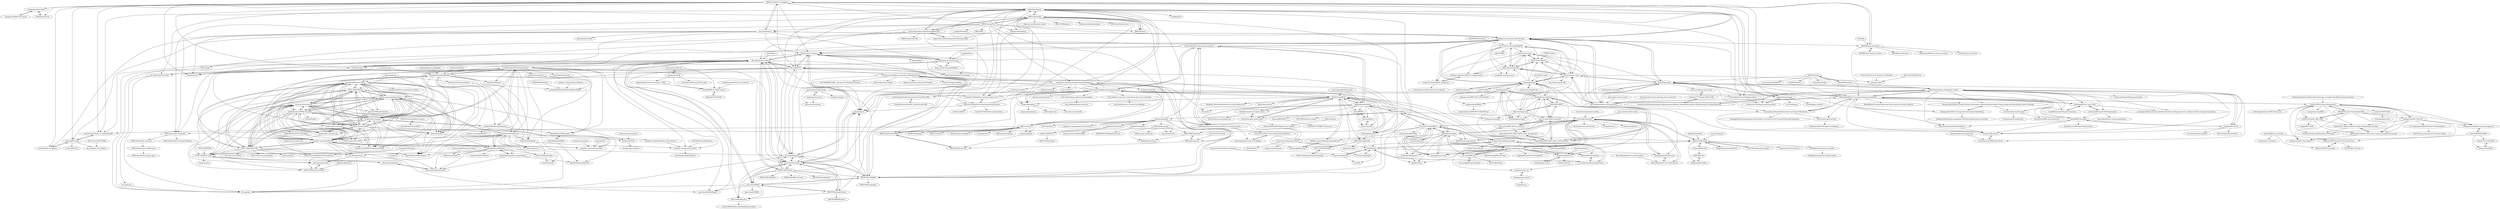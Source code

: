 digraph G {
"zhangzhizza/Gym-Eplus" -> "zhangzhizza/HVAC-RL-Control"
"zhangzhizza/Gym-Eplus" -> "INFERLab/Gnu-RL"
"CoolProp/CoolProp" -> "OpenModelica/OpenModelica" ["e"=1]
"NTNU-IHB/FMI4cpp" -> "modelon-community/fmi-library"
"NTNU-IHB/FMI4cpp" -> "qtronic/fmusdk"
"NTNU-IHB/FMI4cpp" -> "NTNU-IHB/FMU-proxy"
"NTNU-IHB/FMI4cpp" -> "traversaro/awesome-fmi"
"NTNU-IHB/FMI4cpp" -> "modelica/Reference-FMUs"
"NTNU-IHB/FMI4cpp" -> "CATIA-Systems/FMIKit-Simulink"
"NTNU-IHB/FMI4cpp" -> "OpenModelica/OMSimulator"
"NTNU-IHB/FMI4cpp" -> "modelica/fmi-standard"
"NTNU-IHB/FMI4cpp" -> "NTNU-IHB/PythonFMU"
"NTNU-IHB/FMI4cpp" -> "ghorwin/FMICodeGenerator"
"NREL/EnergyPlus" -> "NREL/OpenStudio"
"NREL/EnergyPlus" -> "santoshphilip/eppy"
"NREL/EnergyPlus" -> "openstudiocoalition/OpenStudioApplication"
"NREL/EnergyPlus" -> "IBM/rl-testbed-for-energyplus"
"NREL/EnergyPlus" -> "architecture-building-systems/CityEnergyAnalyst"
"NREL/EnergyPlus" -> "NREL/Radiance" ["e"=1]
"NREL/EnergyPlus" -> "ladybug-tools/ladybug" ["e"=1]
"NREL/EnergyPlus" -> "lbl-srg/modelica-buildings"
"NREL/EnergyPlus" -> "NREL/resstock"
"NREL/EnergyPlus" -> "NREL/openstudio-standards"
"NREL/EnergyPlus" -> "CenterForTheBuiltEnvironment/pythermalcomfort"
"NREL/EnergyPlus" -> "NREL/SAM" ["e"=1]
"NREL/EnergyPlus" -> "intelligent-environments-lab/CityLearn"
"NREL/EnergyPlus" -> "pvlib/pvlib-python" ["e"=1]
"NREL/EnergyPlus" -> "ugr-sail/sinergym"
"building-energy/epw" -> "IMMM-SFA/diyepw"
"building-energy/epw" -> "jamiebull1/geomeppy"
"NREL/OpenStudio" -> "NREL/EnergyPlus"
"NREL/OpenStudio" -> "openstudiocoalition/OpenStudioApplication"
"NREL/OpenStudio" -> "NREL/Radiance" ["e"=1]
"NREL/OpenStudio" -> "santoshphilip/eppy"
"NREL/OpenStudio" -> "NREL/resstock"
"NREL/OpenStudio" -> "NREL/openstudio-standards"
"NREL/OpenStudio" -> "ladybug-tools/ladybug" ["e"=1]
"NREL/OpenStudio" -> "ladybug-tools/ladybug-legacy" ["e"=1]
"NREL/OpenStudio" -> "NREL/OpenStudio-server"
"NREL/OpenStudio" -> "NREL/OpenStudio-HPXML"
"NREL/OpenStudio" -> "openstudiocoalition/openstudio-sketchup-plugin"
"NREL/OpenStudio" -> "CenterForTheBuiltEnvironment/comfort_tool"
"NREL/OpenStudio" -> "NREL/floorspace.js"
"NREL/OpenStudio" -> "ladybug-tools/honeybee-legacy" ["e"=1]
"NREL/OpenStudio" -> "LBNL-ETA/Radiance" ["e"=1]
"simupy/simupy" -> "OpenModelica/OpenModelica" ["e"=1]
"simupy/simupy" -> "modelon-community/PyFMI" ["e"=1]
"traversaro/awesome-fmi" -> "NTNU-IHB/PythonFMU"
"traversaro/awesome-fmi" -> "CATIA-Systems/FMPy"
"traversaro/awesome-fmi" -> "modelon-community/fmi-library"
"traversaro/awesome-fmi" -> "NTNU-IHB/FMI4cpp"
"traversaro/awesome-fmi" -> "modelica/Reference-FMUs"
"traversaro/awesome-fmi" -> "NTNU-IHB/FMU-proxy"
"traversaro/awesome-fmi" -> "modelica/fmi-standard"
"traversaro/awesome-fmi" -> "modelon-community/PyFMI"
"traversaro/awesome-fmi" -> "CATIA-Systems/FMIKit-Simulink"
"traversaro/awesome-fmi" -> "ghorwin/FMICodeGenerator"
"traversaro/awesome-fmi" -> "modelica-tools/FMUComplianceChecker"
"traversaro/awesome-fmi" -> "lbl-srg/EstimationPy"
"traversaro/awesome-fmi" -> "LBNL-ETA/SimulatorToFMU"
"traversaro/awesome-fmi" -> "modelica/fmi-standard.org"
"traversaro/awesome-fmi" -> "modelica/fmi-cross-check"
"ucuapps/modelicagym" -> "eyyi/dymrl"
"ucuapps/modelicagym" -> "CATIA-Systems/Modelica-ExternalLibrary"
"IBM/rl-testbed-for-energyplus" -> "ugr-sail/sinergym"
"IBM/rl-testbed-for-energyplus" -> "zhangzhizza/Gym-Eplus"
"IBM/rl-testbed-for-energyplus" -> "airboxlab/rllib-energyplus"
"IBM/rl-testbed-for-energyplus" -> "mechyai/RL-EmsPy"
"IBM/rl-testbed-for-energyplus" -> "intelligent-environments-lab/CityLearn"
"IBM/rl-testbed-for-energyplus" -> "jmarrec/OpenStudio_to_EnergyPlusAPI"
"IBM/rl-testbed-for-energyplus" -> "lbl-srg/MPCPy"
"IBM/rl-testbed-for-energyplus" -> "santoshphilip/eppy"
"IBM/rl-testbed-for-energyplus" -> "jamiebull1/geomeppy"
"IBM/rl-testbed-for-energyplus" -> "bsl546/energym"
"IBM/rl-testbed-for-energyplus" -> "INFERLab/Gnu-RL"
"IBM/rl-testbed-for-energyplus" -> "ADGEfficiency/energy-py"
"IBM/rl-testbed-for-energyplus" -> "buds-lab/python-for-building-analysts"
"IBM/rl-testbed-for-energyplus" -> "rdnfn/beobench"
"IBM/rl-testbed-for-energyplus" -> "ibpsa/project1-boptest"
"Matrixeigs/energy_management_system" -> "tahanakabi/DRL-for-microgrid-energy-management"
"Matrixeigs/energy_management_system" -> "Total-RD/pymgrid"
"Matrixeigs/energy_management_system" -> "lukecyb8687/microgrid"
"Matrixeigs/energy_management_system" -> "squoilin/MicroGrids"
"Matrixeigs/energy_management_system" -> "juchengquan/Two_Layer_EMS"
"Matrixeigs/energy_management_system" -> "zhang614/MicroGrid"
"Matrixeigs/energy_management_system" -> "kevinrussellmoy/AA222FinalProject"
"Matrixeigs/energy_management_system" -> "upb-lea/openmodelica-microgrid-gym"
"Matrixeigs/energy_management_system" -> "simondelarue/Deep-Reinforcement-Learning-for-MicroGrids"
"Matrixeigs/energy_management_system" -> "ShengrenHou/Optimal-Energy-System-Scheduling-Combining-Mixed-Integer-Programming-and-Deep-Reinforcement-Learning"
"Matrixeigs/energy_management_system" -> "casemsee/EnergyManagementSystem"
"Matrixeigs/energy_management_system" -> "moayad-hsn/Enhancing-energy-trading-between-different-Islanded-Microgrids-A-Reinforcement-Learning-Algorithm"
"Matrixeigs/energy_management_system" -> "jonlesage/Microgrid-EMS-Optimization"
"Matrixeigs/energy_management_system" -> "trentonamasa/CS5890_MicroGrid"
"Matrixeigs/energy_management_system" -> "juchengquan/Hierarchically_Coordinated_Energy_Management_for_A_Regional_Multi-microgrid_Community"
"faucetsdn/daq" -> "faucetsdn/udmi"
"faucetsdn/daq" -> "theodi/BDNS"
"RLGC-Project/RLGC" -> "siemens/powergym"
"RLGC-Project/RLGC" -> "robinhenry/gym-anm"
"RLGC-Project/RLGC" -> "NREL/PowerGridworld"
"intelligent-environments-lab/CityLearn" -> "NREL/PowerGridworld"
"intelligent-environments-lab/CityLearn" -> "IBM/rl-testbed-for-energyplus"
"intelligent-environments-lab/CityLearn" -> "Grid2op/grid2op"
"intelligent-environments-lab/CityLearn" -> "ugr-sail/sinergym"
"intelligent-environments-lab/CityLearn" -> "Total-RD/pymgrid"
"intelligent-environments-lab/CityLearn" -> "upb-lea/openmodelica-microgrid-gym"
"intelligent-environments-lab/CityLearn" -> "robinhenry/gym-anm"
"intelligent-environments-lab/CityLearn" -> "ibpsa/project1-boptest"
"intelligent-environments-lab/CityLearn" -> "ibpsa/project1-boptest-gym"
"intelligent-environments-lab/CityLearn" -> "tahanakabi/DRL-for-microgrid-energy-management"
"intelligent-environments-lab/CityLearn" -> "buds-lab/building-data-genome-project-2"
"intelligent-environments-lab/CityLearn" -> "Future-Power-Networks/MAPDN"
"intelligent-environments-lab/CityLearn" -> "ADGEfficiency/energy-py"
"intelligent-environments-lab/CityLearn" -> "bsl546/energym"
"intelligent-environments-lab/CityLearn" -> "RLGC-Project/RLGC"
"oemof/tespy" -> "lbl-srg/modelica-buildings" ["e"=1]
"CATIA-Systems/Unity-FMI-Addon" -> "CATIA-Systems/Test-FMUs"
"CATIA-Systems/Unity-FMI-Addon" -> "CATIA-Systems/Modelica-ExternalLibrary"
"NREL/OpenStudio-HPXML" -> "NREL/OpenStudio-ERI"
"NREL/OpenStudio-HPXML" -> "NREL/resstock"
"CATIA-Systems/FMIKit-Simulink" -> "CATIA-Systems/FMPy"
"CATIA-Systems/FMIKit-Simulink" -> "modelon-community/fmi-library"
"CATIA-Systems/FMIKit-Simulink" -> "qtronic/fmusdk"
"CATIA-Systems/FMIKit-Simulink" -> "modelon-community/PyFMI"
"CATIA-Systems/FMIKit-Simulink" -> "NTNU-IHB/FMI4cpp"
"CATIA-Systems/FMIKit-Simulink" -> "CATIA-Systems/Unity-FMI-Addon"
"CATIA-Systems/FMIKit-Simulink" -> "modelica/Reference-FMUs"
"CATIA-Systems/FMIKit-Simulink" -> "traversaro/awesome-fmi"
"CATIA-Systems/FMIKit-Simulink" -> "modelica/fmi-standard"
"CATIA-Systems/FMIKit-Simulink" -> "Kvixen/Simulix"
"CATIA-Systems/FMIKit-Simulink" -> "modelica/fmi-standard.org"
"CATIA-Systems/FMIKit-Simulink" -> "NTNU-IHB/FMU-proxy"
"CATIA-Systems/FMIKit-Simulink" -> "CATIA-Systems/Modelica-Arduino"
"CATIA-Systems/FMIKit-Simulink" -> "NTNU-IHB/PythonFMU"
"CATIA-Systems/FMIKit-Simulink" -> "CATIA-Systems/Test-FMUs"
"shidi1985/L2RPN" -> "amar-iastate/L2RPN-using-A3C"
"shidi1985/L2RPN" -> "Grid2op/l2rpn-baselines"
"shidi1985/L2RPN" -> "MarvinLer/pypownet"
"shidi1985/L2RPN" -> "Aspirin96/L2RPN_NIPS_2020_a_PPO_Solution"
"amar-iastate/L2RPN-using-A3C" -> "shidi1985/L2RPN"
"amar-iastate/L2RPN-using-A3C" -> "lujasone/NeurIPS_2020_L2RPN_Comp_An_Approach"
"amar-iastate/L2RPN-using-A3C" -> "Aspirin96/L2RPN_NIPS_2020_a_PPO_Solution"
"amar-iastate/L2RPN-using-A3C" -> "Grid2op/l2rpn-baselines"
"amar-iastate/L2RPN-using-A3C" -> "ZM-Learn/L2RPN_WCCI_a_Solution"
"arowdy98/RL-for-HVAC-control" -> "Robolabo/LSTM-HVAC"
"TheoMoumiadis/HVAC-calc-with-NN" -> "arowdy98/RL-for-HVAC-control"
"anadeba/Reinforcement-Learning---HVAC" -> "arowdy98/RL-for-HVAC-control"
"ibpsa/project1-boptest" -> "ibpsa/project1-boptest-gym"
"ibpsa/project1-boptest" -> "ibpsa/project1"
"ibpsa/project1-boptest" -> "henze-research-group/MODRLC"
"ibpsa/project1-boptest" -> "lbl-srg/BuildingsPy"
"ibpsa/project1-boptest" -> "ibpsa/modelica-ibpsa"
"ibpsa/project1-boptest" -> "lbl-srg/MPCPy"
"ibpsa/project1-boptest" -> "lbl-srg/modelica-buildings"
"ibpsa/project1-boptest" -> "open-ideas/FastBuildings"
"ibpsa/project1-boptest" -> "JulienLeprince/greybrickbuildings"
"ibpsa/project1-boptest" -> "drgona/BeSim"
"PySimulator/PySimulator" -> "OpenModelica/OMPython"
"PySimulator/PySimulator" -> "pymoca/pymoca"
"PySimulator/PySimulator" -> "OpenModelica/jupyter-openmodelica"
"PySimulator/PySimulator" -> "saroele/awesim"
"PySimulator/PySimulator" -> "mtiller/ModelicaBook"
"PySimulator/PySimulator" -> "modelon-community/PyFMI"
"PySimulator/PySimulator" -> "lbl-srg/EstimationPy"
"PySimulator/PySimulator" -> "NTNU-IHB/FMU-proxy"
"PySimulator/PySimulator" -> "kdavies4/ModelicaRes"
"PySimulator/PySimulator" -> "mbonvini/ModelicaInAction"
"PySimulator/PySimulator" -> "modelica-3rdparty/Modelica_DeviceDrivers"
"Azure/opendigitaltwins-dtdl" -> "google/digitalbuildings" ["e"=1]
"Azure/opendigitaltwins-dtdl" -> "BrickSchema/Brick" ["e"=1]
"thermocycle/Thermocycle-library" -> "ClaRaLibrary/ClaRa"
"juchengquan/Two_Layer_EMS" -> "leejt489/microgrid-dispatch-simulator"
"juchengquan/Two_Layer_EMS" -> "juchengquan/Hierarchically_Coordinated_Energy_Management_for_A_Regional_Multi-microgrid_Community"
"juchengquan/Two_Layer_EMS" -> "tahanakabi/DRL-for-microgrid-energy-management"
"juchengquan/Two_Layer_EMS" -> "jonlesage/Microgrid-EMS-Optimization"
"VOLTTRON/volttron" -> "BrickSchema/Brick"
"VOLTTRON/volttron" -> "ChristianTremblay/BAC0"
"VOLTTRON/volttron" -> "google/digitalbuildings"
"VOLTTRON/volttron" -> "JoelBender/bacpypes"
"VOLTTRON/volttron" -> "VOLTTRON/volttron-docker"
"VOLTTRON/volttron" -> "ORNL-BTRIC/Autotune"
"VOLTTRON/volttron" -> "bemoss/BEMOSS3.5"
"VOLTTRON/volttron" -> "stargieg/bacnet-stack"
"VOLTTRON/volttron" -> "lbl-srg/MPCPy"
"VOLTTRON/volttron" -> "buds-lab/the-building-data-genome-project"
"VOLTTRON/volttron" -> "opendsm/opendsm"
"VOLTTRON/volttron" -> "bbartling/open-fdd"
"VOLTTRON/volttron" -> "architecture-building-systems/CityEnergyAnalyst"
"VOLTTRON/volttron" -> "NREL/OpenStudio"
"VOLTTRON/volttron" -> "fh1ch/node-bacstack"
"open-ideas/IDEAS" -> "ibpsa/modelica-ibpsa"
"open-ideas/IDEAS" -> "UdK-VPT/BuildingSystems"
"open-ideas/IDEAS" -> "lbl-srg/modelica-buildings"
"open-ideas/IDEAS" -> "open-ideas/FastBuildings"
"open-ideas/IDEAS" -> "RWTH-EBC/TEASER"
"open-ideas/IDEAS" -> "lbl-srg/BuildingsPy"
"open-ideas/IDEAS" -> "open-ideas/StROBe"
"open-ideas/IDEAS" -> "lbl-srg/soep"
"open-ideas/IDEAS" -> "EDF-Lab/BuildSysPro"
"buds-lab/building-prediction-benchmarking" -> "buds-lab/building-data-directory"
"Cloud-Automation/node-modbus" -> "fh1ch/node-bacstack" ["e"=1]
"modelon-community/fmi-library" -> "modelon-community/PyFMI"
"modelon-community/fmi-library" -> "modelica/Reference-FMUs"
"modelon-community/fmi-library" -> "NTNU-IHB/FMI4cpp"
"modelon-community/fmi-library" -> "modelon-community/Assimulo"
"modelon-community/fmi-library" -> "traversaro/awesome-fmi"
"modelon-community/fmi-library" -> "qtronic/fmusdk"
"modelon-community/fmi-library" -> "modelica-tools/FMUComplianceChecker"
"modelon-community/fmi-library" -> "CATIA-Systems/FMIKit-Simulink"
"modelon-community/fmi-library" -> "modelica/fmi-standard"
"modelon-community/fmi-library" -> "modelica/DCPLib"
"modelon-community/fmi-library" -> "NTNU-IHB/PythonFMU"
"modelon-community/fmi-library" -> "OpenModelica/OMSimulator"
"modelon-community/fmi-library" -> "CATIA-Systems/FMPy"
"modelon-community/fmi-library" -> "modelica/fmi-cross-check"
"modelon-community/fmi-library" -> "NTNU-IHB/FMU-proxy"
"ibpsa/modelica-ibpsa" -> "lbl-srg/modelica-buildings"
"ibpsa/modelica-ibpsa" -> "open-ideas/IDEAS"
"ibpsa/modelica-ibpsa" -> "lbl-srg/BuildingsPy"
"ibpsa/modelica-ibpsa" -> "UdK-VPT/BuildingSystems"
"ibpsa/modelica-ibpsa" -> "ibpsa/project1"
"ibpsa/modelica-ibpsa" -> "RWTH-EBC/AixLib"
"ibpsa/modelica-ibpsa" -> "RWTH-EBC/TEASER"
"ibpsa/modelica-ibpsa" -> "EDF-Lab/BuildSysPro"
"ibpsa/modelica-ibpsa" -> "ibpsa/project1-boptest"
"architecture-building-systems/esoreader" -> "jamiebull1/geomeppy"
"konimarti/opc" -> "alexbeltran/gobacnet" ["e"=1]
"Dungyichao/Electric-Vehicle-Route-Planning-on-Google-Map-Reinforcement-Learning" -> "lryz0612/DRL-Energy-Management" ["e"=1]
"BiancoRoyal/node-red-contrib-bacnet" -> "fh1ch/node-bacstack"
"BiancoRoyal/node-red-contrib-bacnet" -> "BiancoRoyal/node-bacstack"
"modelica/fmi-cross-check" -> "modelica-tools/FMUComplianceChecker"
"modelica/fmi-cross-check" -> "CATIA-Systems/Test-FMUs"
"modelica/fmi-cross-check" -> "modelica/fmi-standard.org"
"modelica/DCPLib" -> "modelica/dcp-standard"
"BiancoRoyal/node-bacstack" -> "fh1ch/node-bacstack"
"BiancoRoyal/node-bacstack" -> "BiancoRoyal/node-red-contrib-bacnet"
"openstudiocoalition/OpenStudioApplication" -> "openstudiocoalition/openstudio-sketchup-plugin"
"openstudiocoalition/OpenStudioApplication" -> "NREL/OpenStudio"
"openstudiocoalition/OpenStudioApplication" -> "NREL/openstudio-standards"
"openstudiocoalition/OpenStudioApplication" -> "santoshphilip/eppy"
"openstudiocoalition/OpenStudioApplication" -> "NREL/OpenStudio-HPXML"
"openstudiocoalition/OpenStudioApplication" -> "NREL/alfalfa"
"openstudiocoalition/OpenStudioApplication" -> "NREL/OpenStudio-PAT"
"FOSSEE/OMChemSim" -> "jwindahlModelon/MultiPhaseMixtureMedia" ["e"=1]
"ADGEfficiency/energy-py-linear" -> "ADGEfficiency/energy-py"
"LBNL-ETA/RMV2.0" -> "LBNL-ETA/loadshape"
"NREL/openstudio-standards" -> "NREL/OpenStudio-resources"
"NREL/openstudio-standards" -> "NREL/OpenStudio-Prototype-Buildings"
"openstudiocoalition/openstudio-sketchup-plugin" -> "openstudiocoalition/OpenStudioApplication"
"trentonamasa/CS5890_MicroGrid" -> "zhang614/MicroGrid"
"robinhenry/gym-anm" -> "NREL/PowerGridworld"
"robinhenry/gym-anm" -> "Future-Power-Networks/MAPDN"
"robinhenry/gym-anm" -> "RLGC-Project/RLGC"
"robinhenry/gym-anm" -> "pwdemars/rl4uc"
"robinhenry/gym-anm" -> "Grid2op/grid2op"
"robinhenry/gym-anm" -> "siemens/powergym"
"robinhenry/gym-anm" -> "Total-RD/pymgrid"
"robinhenry/gym-anm" -> "upb-lea/openmodelica-microgrid-gym"
"robinhenry/gym-anm" -> "pau-3i8/smartgrid_DRL"
"qatshana/Cool.AI" -> "VectorInstitute/HV-Ai-C"
"qatshana/Cool.AI" -> "arowdy98/RL-for-HVAC-control"
"qatshana/Cool.AI" -> "anadeba/Reinforcement-Learning---HVAC"
"qatshana/Cool.AI" -> "NasimKaveh/Thermal-HVAC-model"
"qtronic/fmusdk" -> "modelica/Reference-FMUs"
"qtronic/fmusdk" -> "NTNU-IHB/FMI4cpp"
"qtronic/fmusdk" -> "CATIA-Systems/Test-FMUs"
"qtronic/fmusdk" -> "modelon-community/fmi-library"
"qtronic/fmusdk" -> "modelica/DCPLib"
"modelica/fmi-standard" -> "CATIA-Systems/FMPy"
"modelica/fmi-standard" -> "modelica/Reference-FMUs"
"modelica/fmi-standard" -> "modelon-community/fmi-library"
"modelica/fmi-standard" -> "modelica/fmi-standard.org"
"modelica/fmi-standard" -> "traversaro/awesome-fmi"
"modelica/fmi-standard" -> "NTNU-IHB/FMI4cpp"
"modelica/fmi-standard" -> "OpenModelica/OMSimulator"
"modelica/fmi-standard" -> "CATIA-Systems/FMIKit-Simulink"
"modelica/fmi-standard" -> "modelica/ModelicaSpecification"
"modelica/fmi-standard" -> "NTNU-IHB/PythonFMU"
"modelica/fmi-standard" -> "modelon-community/PyFMI"
"modelica/fmi-standard" -> "qtronic/fmusdk"
"modelica/fmi-standard" -> "modelica/ModelicaStandardLibrary"
"modelica/fmi-standard" -> "modelica-tools/FMUComplianceChecker"
"modelica/fmi-standard" -> "modelica/fmi-cross-check"
"openeemeter/caltrack" -> "energy-market-methods/GRID"
"openeemeter/caltrack" -> "opendsm/opendsm"
"openeemeter/caltrack" -> "LBNL-ETA/RMV2.0"
"empeeoh/BACnet4J" -> "RadixIoT/BACnet4J"
"empeeoh/BACnet4J" -> "NREL/BACnet"
"plastering/plastering" -> "BuildSysUniformMetadata/GroundTruth"
"MarvinLer/pypownet" -> "amar-iastate/L2RPN-using-A3C"
"MarvinLer/pypownet" -> "shidi1985/L2RPN"
"MarvinLer/pypownet" -> "Grid2op/grid2op"
"MarvinLer/pypownet" -> "Grid2op/lightsim2grid"
"MarvinLer/pypownet" -> "Grid2op/chronix2grid"
"MarvinLer/pypownet" -> "Grid2op/l2rpn-baselines"
"MarvinLer/pypownet" -> "Grid2op/grid2viz"
"MarvinLer/pypownet" -> "robinhenry/gym-anm"
"modelica/ModelicaSpecification" -> "modelica/ModelicaStandardLibrary"
"modelica/ModelicaSpecification" -> "OpenModelica/OMCompiler"
"modelica/ModelicaSpecification" -> "modelon-community/SEMLA"
"modelica/ModelicaSpecification" -> "modelica/fmi-standard"
"NREL/OpenStudio-resources" -> "NREL/OpenStudio-workflow-gem"
"NTNU-IHB/FMI4j" -> "NTNU-IHB/FMU-proxy"
"NTNU-IHB/FMU-proxy" -> "lbl-srg/EstimationPy"
"NTNU-IHB/FMU-proxy" -> "viproma/coral"
"NTNU-IHB/FMU-proxy" -> "mbonvini/LambdaSim"
"BrickSchema/brick-example-server" -> "BrickSchema/reconciliation-api"
"BrickSchema/brick-example-server" -> "BrickSchema/py-brickschema"
"modelon-community/Assimulo" -> "modelon-community/PyFMI"
"modelon-community/Assimulo" -> "modelon-community/fmi-library"
"opendsm/eeweather" -> "EPAENERGYSTAR/epathermostat"
"NREL/OpenStudio-workflow-gem" -> "NREL/OpenStudio-analysis-gem"
"MyEMS/myems" -> "OpenEMS/openems" ["e"=1]
"MyEMS/myems" -> "Matrixeigs/energy_management_system"
"MyEMS/myems" -> "tahanakabi/DRL-for-microgrid-energy-management"
"MyEMS/myems" -> "Total-RD/pymgrid"
"MyEMS/myems" -> "foxBMS/foxbms-2" ["e"=1]
"MyEMS/myems" -> "pyscada/PyScada" ["e"=1]
"MyEMS/myems" -> "mz-automation/lib60870" ["e"=1]
"bbartling/open-fdd" -> "NREL/BuildingMOTIF"
"bbartling/open-fdd" -> "haxall/haxall"
"Grid2op/grid2op" -> "Grid2op/l2rpn-baselines"
"Grid2op/grid2op" -> "Grid2op/grid2viz"
"Grid2op/grid2op" -> "MarvinLer/pypownet"
"Grid2op/grid2op" -> "robinhenry/gym-anm"
"Grid2op/grid2op" -> "Aspirin96/L2RPN_NIPS_2020_a_PPO_Solution"
"Grid2op/grid2op" -> "Grid2op/lightsim2grid"
"Grid2op/grid2op" -> "siemens/powergym"
"Grid2op/grid2op" -> "NREL/PowerGridworld"
"Grid2op/grid2op" -> "e2nIEE/pandapower" ["e"=1]
"Grid2op/grid2op" -> "rwl/PYPOWER" ["e"=1]
"Grid2op/grid2op" -> "power-grid-lib/pglib-opf" ["e"=1]
"Grid2op/grid2op" -> "shidi1985/L2RPN"
"Grid2op/grid2op" -> "intelligent-environments-lab/CityLearn"
"Grid2op/grid2op" -> "RLGC-Project/RLGC"
"Grid2op/grid2op" -> "Future-Power-Networks/MAPDN"
"Grid2op/lightsim2grid" -> "Grid2op/grid2viz"
"MangoAutomation/modbus4j" -> "RadixIoT/BACnet4J" ["e"=1]
"Critical-Infrastructure-Systems-Lab/PowNet" -> "pwdemars/rl4uc"
"bacnet-stack/bacnet-stack" -> "JoelBender/bacpypes"
"bacnet-stack/bacnet-stack" -> "ela-compil/BACnet"
"bacnet-stack/bacnet-stack" -> "ChristianTremblay/BAC0"
"bacnet-stack/bacnet-stack" -> "fh1ch/node-bacstack"
"bacnet-stack/bacnet-stack" -> "RadixIoT/BACnet4J"
"bacnet-stack/bacnet-stack" -> "stargieg/bacnet-stack"
"bacnet-stack/bacnet-stack" -> "noahtkeller/go-bacnet"
"bacnet-stack/bacnet-stack" -> "JoelBender/BACpypes3"
"bacnet-stack/bacnet-stack" -> "alexbeltran/gobacnet"
"bacnet-stack/bacnet-stack" -> "chipkin/BACnetServerExampleCPP"
"bacnet-stack/bacnet-stack" -> "BiancoRoyal/node-bacstack"
"bacnet-stack/bacnet-stack" -> "BACnetTesting/BACnet-Stack"
"bacnet-stack/bacnet-stack" -> "skyfoundry/haystack-java"
"bacnet-stack/bacnet-stack" -> "BrickSchema/Brick"
"bacnet-stack/bacnet-stack" -> "riptideio/misty"
"digitalpetri/modbus" -> "RadixIoT/BACnet4J" ["e"=1]
"rwl/PYPOWER" -> "Grid2op/grid2op" ["e"=1]
"upb-lea/reinforcement_learning_course_materials" -> "upb-lea/openmodelica-microgrid-gym" ["e"=1]
"ModelioOpenSource/Modelio" -> "OpenModelica/OpenModelica" ["e"=1]
"CenterForTheBuiltEnvironment/comfort_tool" -> "CenterForTheBuiltEnvironment/pythermalcomfort"
"Total-RD/pymgrid" -> "tahanakabi/DRL-for-microgrid-energy-management"
"Total-RD/pymgrid" -> "Matrixeigs/energy_management_system"
"Total-RD/pymgrid" -> "upb-lea/openmodelica-microgrid-gym"
"Total-RD/pymgrid" -> "ahalev/python-microgrid"
"Total-RD/pymgrid" -> "simondelarue/Deep-Reinforcement-Learning-for-MicroGrids"
"Total-RD/pymgrid" -> "kevinrussellmoy/AA222FinalProject"
"Total-RD/pymgrid" -> "robinhenry/gym-anm"
"Total-RD/pymgrid" -> "lukecyb8687/microgrid"
"Total-RD/pymgrid" -> "zhang614/MicroGrid"
"Total-RD/pymgrid" -> "kevinrussellmoy/smart-rl-mg"
"Total-RD/pymgrid" -> "siemens/powergym"
"Total-RD/pymgrid" -> "intelligent-environments-lab/CityLearn"
"Total-RD/pymgrid" -> "squoilin/MicroGrids"
"lukecyb8687/microgrid" -> "squoilin/MicroGrids"
"lukecyb8687/microgrid" -> "zhang614/MicroGrid"
"lukecyb8687/microgrid" -> "markditsworth/Microgrid-Optimization"
"lukecyb8687/microgrid" -> "kevinrussellmoy/AA222FinalProject"
"moayad-hsn/Enhancing-energy-trading-between-different-Islanded-Microgrids-A-Reinforcement-Learning-Algorithm" -> "wilsonhu7777/Vanilla-DQN-for-Bat"
"modelica/Reference-FMUs" -> "modelon-community/fmi-library"
"modelica/Reference-FMUs" -> "qtronic/fmusdk"
"modelica/Reference-FMUs" -> "CATIA-Systems/FMPy"
"modelica/Reference-FMUs" -> "traversaro/awesome-fmi"
"modelica/Reference-FMUs" -> "NTNU-IHB/FMI4cpp"
"modelica/Reference-FMUs" -> "modelica/fmi-cross-check"
"modelica/Reference-FMUs" -> "modelica/fmi-standard"
"modelica/Reference-FMUs" -> "modelica-tools/FMUComplianceChecker"
"modelica/Reference-FMUs" -> "modelon-community/PyFMI"
"modelica/Reference-FMUs" -> "CATIA-Systems/FMIKit-Simulink"
"modelica/Reference-FMUs" -> "NTNU-IHB/PythonFMU"
"modelica/Reference-FMUs" -> "modelica/fmi-standard.org"
"modelica/Reference-FMUs" -> "OpenModelica/OMSimulator"
"modelica/Reference-FMUs" -> "ghorwin/FMICodeGenerator"
"modelica/Reference-FMUs" -> "grouperenault/fmu_manipulation_toolbox"
"ANL-CEEESA/MIPLearn" -> "pwdemars/rl4uc" ["e"=1]
"RWTH-EBC/AixLib" -> "ibpsa/modelica-ibpsa"
"RWTH-EBC/AixLib" -> "lbl-srg/modelica-buildings"
"RWTH-EBC/AixLib" -> "RWTH-EBC/TEASER"
"RWTH-EBC/AixLib" -> "UdK-VPT/BuildingSystems"
"RWTH-EBC/AixLib" -> "lbl-srg/BuildingsPy"
"RWTH-EBC/AixLib" -> "RWTH-EBC/BESMod"
"RWTH-EBC/AixLib" -> "open-ideas/IDEAS"
"RWTH-EBC/AixLib" -> "EDF-Lab/BuildSysPro"
"RWTH-EBC/AixLib" -> "RWTH-EBC/EBC-Tutorials"
"RWTH-EBC/AixLib" -> "ibpsa/project1"
"RWTH-EBC/AixLib" -> "RWTH-EBC/AixWeather"
"RWTH-EBC/AixLib" -> "lbl-srg/MPCPy"
"lryz0612/DRL-Energy-Management" -> "BIT-XJY/RL-based-Transferable-EMS"
"lryz0612/DRL-Energy-Management" -> "lryz0612/Transfer_DRL_EMS"
"lryz0612/DRL-Energy-Management" -> "yeoleparesh/HEV_EMS_DP"
"lryz0612/DRL-Energy-Management" -> "giftfuture/An-adaptive-hierarchical-energy-management-strategy"
"lryz0612/DRL-Energy-Management" -> "sebastian-east/admm-energy-management"
"lryz0612/DRL-Energy-Management" -> "natetsang/optimizing-PHEV-battery-use"
"lryz0612/DRL-Energy-Management" -> "XinhaoTsl/Fc_Hybrid_Vehicle_Energy_Management_Strategy"
"lryz0612/DRL-Energy-Management" -> "tahanakabi/DRL-for-microgrid-energy-management"
"lryz0612/DRL-Energy-Management" -> "yeoleparesh/HEV_Rule_based"
"lryz0612/DRL-Energy-Management" -> "sicilyala/FCHEV-EMS"
"lryz0612/DRL-Energy-Management" -> "GreenbirdFox/EnergyManagementStrategy"
"lryz0612/DRL-Energy-Management" -> "wangjail/LearningEMS"
"Grid2op/l2rpn-baselines" -> "Aspirin96/L2RPN_NIPS_2020_a_PPO_Solution"
"Grid2op/l2rpn-baselines" -> "amar-iastate/L2RPN-using-A3C"
"Grid2op/l2rpn-baselines" -> "Grid2op/grid2viz"
"Grid2op/l2rpn-baselines" -> "shidi1985/L2RPN"
"Grid2op/l2rpn-baselines" -> "Grid2op/grid2op"
"Grid2op/l2rpn-baselines" -> "lujasone/NeurIPS_2020_L2RPN_Comp_An_Approach"
"Grid2op/l2rpn-baselines" -> "sunghoonhong/SMAAC"
"Grid2op/l2rpn-baselines" -> "ZM-Learn/L2RPN_WCCI_a_Solution"
"Grid2op/l2rpn-baselines" -> "Grid2op/lightsim2grid"
"CenterForTheBuiltEnvironment/pythermalcomfort" -> "CenterForTheBuiltEnvironment/comfort_tool"
"CenterForTheBuiltEnvironment/pythermalcomfort" -> "TanabeLab/JOS-3"
"CenterForTheBuiltEnvironment/pythermalcomfort" -> "santoshphilip/eppy"
"CenterForTheBuiltEnvironment/pythermalcomfort" -> "ibpsa/project1"
"CenterForTheBuiltEnvironment/pythermalcomfort" -> "CenterForTheBuiltEnvironment/clima"
"CenterForTheBuiltEnvironment/pythermalcomfort" -> "buds-lab/the-building-data-genome-project"
"RadixIoT/BACnet4J" -> "Code-House/bacnet4j-wrapper"
"RadixIoT/BACnet4J" -> "empeeoh/BACnet4J"
"RadixIoT/BACnet4J" -> "MangoAutomation/modbus4j" ["e"=1]
"RadixIoT/BACnet4J" -> "openmucextensions/bacnet"
"RadixIoT/BACnet4J" -> "fh1ch/node-bacstack"
"RadixIoT/BACnet4J" -> "bacnet-stack/bacnet-stack"
"RadixIoT/BACnet4J" -> "diekmann/BACnetSim"
"RadixIoT/BACnet4J" -> "MangoAutomation/ma-core-public"
"Robolabo/LSTM-HVAC" -> "arowdy98/RL-for-HVAC-control"
"pymoca/pymoca" -> "lbl-srg/BuildingsPy"
"pymoca/pymoca" -> "sdu-cfei/modest-py"
"yeoleparesh/HEV_EMS_DP" -> "GreenbirdFox/EnergyManagementStrategy"
"yeoleparesh/HEV_EMS_DP" -> "yeoleparesh/HEV_Rule_based"
"yeoleparesh/HEV_EMS_DP" -> "lryz0612/DRL-Energy-Management"
"yeoleparesh/HEV_EMS_DP" -> "XinhaoTsl/Fc_Hybrid_Vehicle_Energy_Management_Strategy"
"yeoleparesh/HEV_EMS_DP" -> "sebastian-east/admm-energy-management"
"yeoleparesh/HEV_EMS_DP" -> "giftfuture/An-adaptive-hierarchical-energy-management-strategy"
"yeoleparesh/HEV_EMS_DP" -> "ricovangenugten/Hybrid-Vehicle-DP-Optimization"
"upb-lea/openmodelica-microgrid-gym" -> "Total-RD/pymgrid"
"upb-lea/openmodelica-microgrid-gym" -> "tahanakabi/DRL-for-microgrid-energy-management"
"upb-lea/openmodelica-microgrid-gym" -> "Matrixeigs/energy_management_system"
"upb-lea/openmodelica-microgrid-gym" -> "robinhenry/gym-anm"
"upb-lea/openmodelica-microgrid-gym" -> "siemens/powergym"
"upb-lea/openmodelica-microgrid-gym" -> "NREL/PowerGridworld"
"upb-lea/openmodelica-microgrid-gym" -> "simondelarue/Deep-Reinforcement-Learning-for-MicroGrids"
"upb-lea/openmodelica-microgrid-gym" -> "RLGC-Project/RLGC"
"upb-lea/openmodelica-microgrid-gym" -> "intelligent-environments-lab/CityLearn"
"buds-lab/building-data-genome-project-2" -> "buds-lab/the-building-data-genome-project"
"buds-lab/building-data-genome-project-2" -> "buds-lab/ashrae-great-energy-predictor-3-solution-analysis"
"buds-lab/building-data-genome-project-2" -> "jmarrec/OpenStudio_to_EnergyPlusAPI"
"buds-lab/building-data-genome-project-2" -> "RWTH-EBC/TEASER"
"buds-lab/building-data-genome-project-2" -> "ibpsa/project1-boptest"
"buds-lab/building-data-genome-project-2" -> "google/digitalbuildings"
"buds-lab/building-data-genome-project-2" -> "intelligent-environments-lab/CityLearn"
"leejt489/microgrid-dispatch-simulator" -> "juchengquan/Two_Layer_EMS"
"upb-lea/gym-electric-motor" -> "upb-lea/openmodelica-microgrid-gym" ["e"=1]
"google/digitalbuildings" -> "BrickSchema/Brick"
"google/digitalbuildings" -> "theodi/BDNS"
"google/digitalbuildings" -> "bbartling/open-fdd"
"google/digitalbuildings" -> "faucetsdn/udmi"
"google/digitalbuildings" -> "buds-lab/building-data-genome-project-2"
"google/digitalbuildings" -> "plastering/plastering"
"google/digitalbuildings" -> "BrickSchema/py-brickschema"
"google/digitalbuildings" -> "VOLTTRON/volttron"
"google/digitalbuildings" -> "buds-lab/ashrae-great-energy-predictor-3-solution-analysis"
"google/digitalbuildings" -> "NREL/BuildingMOTIF"
"google/digitalbuildings" -> "faucetsdn/daq"
"google/digitalbuildings" -> "Project-Haystack/haystack-defs"
"google/digitalbuildings" -> "buds-lab/the-building-data-genome-project"
"google/digitalbuildings" -> "lbl-srg/obc"
"google/digitalbuildings" -> "BrickSchema/brick-example-server"
"buds-lab/python-for-building-analysts" -> "architecture-building-systems/esoreader"
"SEED-platform/seed" -> "BuildingSync/schema"
"SEED-platform/seed" -> "ORNL-BTRIC/Autotune"
"SEED-platform/seed" -> "impactlab/eemeter"
"SEED-platform/seed" -> "NREL/docker-openstudio"
"cstb/citygml-energy" -> "yaozhihang/3dcitydb-Extensions-for-CityGML-ADEs"
"ZM-Learn/L2RPN_WCCI_a_Solution" -> "lujasone/NeurIPS_2020_L2RPN_Comp_An_Approach"
"ZM-Learn/L2RPN_WCCI_a_Solution" -> "Aspirin96/L2RPN_NIPS_2020_a_PPO_Solution"
"ZM-Learn/L2RPN_WCCI_a_Solution" -> "amar-iastate/L2RPN-using-A3C"
"tahanakabi/DRL-for-microgrid-energy-management" -> "Matrixeigs/energy_management_system"
"tahanakabi/DRL-for-microgrid-energy-management" -> "simondelarue/Deep-Reinforcement-Learning-for-MicroGrids"
"tahanakabi/DRL-for-microgrid-energy-management" -> "Total-RD/pymgrid"
"tahanakabi/DRL-for-microgrid-energy-management" -> "juchengquan/Two_Layer_EMS"
"tahanakabi/DRL-for-microgrid-energy-management" -> "zhang614/MicroGrid"
"tahanakabi/DRL-for-microgrid-energy-management" -> "ShengrenHou/DRL-for-Energy-Systems-Optimal-Scheduling"
"tahanakabi/DRL-for-microgrid-energy-management" -> "lryz0612/DRL-Energy-Management"
"tahanakabi/DRL-for-microgrid-energy-management" -> "ShengrenHou/Optimal-Energy-System-Scheduling-Combining-Mixed-Integer-Programming-and-Deep-Reinforcement-Learning"
"tahanakabi/DRL-for-microgrid-energy-management" -> "leejt489/microgrid-dispatch-simulator"
"tahanakabi/DRL-for-microgrid-energy-management" -> "upb-lea/openmodelica-microgrid-gym"
"tahanakabi/DRL-for-microgrid-energy-management" -> "BeardHealth/Combined-Heat-and-Power-System-Economic-Dispatch"
"tahanakabi/DRL-for-microgrid-energy-management" -> "lukecyb8687/microgrid"
"tahanakabi/DRL-for-microgrid-energy-management" -> "GitX123/microgrid-ems-drl"
"tahanakabi/DRL-for-microgrid-energy-management" -> "Cernewein/heating-RL-agent"
"bmcage/odes" -> "modelon-community/Assimulo" ["e"=1]
"theodi/BDNS" -> "faucetsdn/udmi"
"theodi/BDNS" -> "faucetsdn/daq"
"buds-lab/ashrae-great-energy-predictor-3-solution-analysis" -> "buds-lab/google-trends-for-buildings"
"buds-lab/ashrae-great-energy-predictor-3-solution-analysis" -> "buds-lab/building-data-genome-project-2"
"buds-lab/ashrae-great-energy-predictor-3-solution-analysis" -> "ideas-lab-nus/data-science-bldg-energy-efficiency"
"buds-lab/ashrae-great-energy-predictor-3-solution-analysis" -> "jmarrec/OpenStudio_to_EnergyPlusAPI"
"NTNU-IHB/PythonFMU" -> "CATIA-Systems/FMPy"
"NTNU-IHB/PythonFMU" -> "traversaro/awesome-fmi"
"NTNU-IHB/PythonFMU" -> "NTNU-IHB/FMU-proxy"
"NTNU-IHB/PythonFMU" -> "modelon-community/PyFMI"
"NTNU-IHB/PythonFMU" -> "INTO-CPS-Association/unifmu"
"NTNU-IHB/PythonFMU" -> "modelon-community/fmi-library"
"NTNU-IHB/PythonFMU" -> "viproma/cppfmu"
"NTNU-IHB/PythonFMU" -> "NTNU-IHB/FMI4cpp"
"NTNU-IHB/PythonFMU" -> "modelica/Reference-FMUs"
"NTNU-IHB/PythonFMU" -> "CATIA-Systems/Modelica-ExternalLibrary"
"NTNU-IHB/PythonFMU" -> "modelica/fmi-standard"
"NTNU-IHB/PythonFMU" -> "LBNL-ETA/SimulatorToFMU"
"NTNU-IHB/PythonFMU" -> "dnv-opensource/mlfmu"
"NTNU-IHB/PythonFMU" -> "OpenModelica/OMSimulator"
"NTNU-IHB/PythonFMU" -> "sdu-cfei/modest-py"
"kevinrussellmoy/smart-rl-mg" -> "wilsonhu7777/Vanilla-DQN-for-Bat"
"buds-lab/data-science-for-construction-edx-course-notebooks" -> "buds-lab/humans-as-a-sensor-for-buildings"
"jonlesage/Microgrid-EMS-Optimization" -> "harrynapier/Power-system-optimization"
"jonlesage/Microgrid-EMS-Optimization" -> "lukecyb8687/microgrid"
"jonlesage/Microgrid-EMS-Optimization" -> "juchengquan/Two_Layer_EMS"
"theodorhusefest/microgrid-mpc" -> "trentonamasa/CS5890_MicroGrid"
"fantom-lang/fantom" -> "haxall/haxall"
"fantom-lang/fantom" -> "xored/f4"
"fantom-lang/fantom" -> "Project-Haystack/haystack-defs"
"zhang614/MicroGrid" -> "trentonamasa/CS5890_MicroGrid"
"lryz0612/Transfer_DRL_EMS" -> "BIT-XJY/RL-based-Transferable-EMS"
"lryz0612/Transfer_DRL_EMS" -> "wangjail/ACC-EMS"
"lryz0612/Transfer_DRL_EMS" -> "lryz0612/DRL-Energy-Management"
"lryz0612/Transfer_DRL_EMS" -> "giftfuture/An-adaptive-hierarchical-energy-management-strategy"
"lryz0612/Transfer_DRL_EMS" -> "XinhaoTsl/Fc_Hybrid_Vehicle_Energy_Management_Strategy"
"BrickSchema/py-brickschema" -> "BrickSchema/brick-example-server"
"BrickSchema/py-brickschema" -> "BrickSchema/Brick"
"BrickSchema/py-brickschema" -> "SoftwareDefinedBuildings/mortar-analytics"
"ricovangenugten/Hybrid-Vehicle-DP-Optimization" -> "hlal1/Energy-optimization-for-hybrid-vehicles"
"ci-richard-mcelhinney/nhaystack" -> "skyfoundry/haystack-java"
"ci-richard-mcelhinney/nhaystack" -> "haxall/haxall"
"ci-richard-mcelhinney/nhaystack" -> "Project-Haystack/haystack-defs"
"ci-richard-mcelhinney/nhaystack" -> "j2inn/haystack-core"
"faucetsdn/udmi" -> "theodi/BDNS"
"faucetsdn/udmi" -> "faucetsdn/daq"
"hpxmlwg/hpxml" -> "NREL/OpenStudio-ERI"
"Cernewein/heating-RL-agent" -> "Cernewein/multi-building-RL"
"Cernewein/heating-RL-agent" -> "floracharbo/MARL_local_electricity"
"buds-lab/google-trends-for-buildings" -> "ideas-lab-nus/data-science-bldg-energy-efficiency"
"Grid2op/grid2viz" -> "Grid2op/l2rpn-baselines"
"Grid2op/grid2viz" -> "gaetanserre/L2RPN-2022_PPO-Baseline"
"Grid2op/grid2viz" -> "KAIST-AILab/SMAAC"
"Grid2op/grid2viz" -> "sunghoonhong/SMAAC"
"Grid2op/grid2viz" -> "Grid2op/chronix2grid"
"Grid2op/grid2viz" -> "Grid2op/lightsim2grid"
"JModelica/JModelica" -> "LBNL-ETA/SimulatorToFMU"
"Project-Haystack/haystack-defs" -> "haxall/haxall"
"Project-Haystack/haystack-defs" -> "ci-richard-mcelhinney/nhaystack"
"Project-Haystack/haystack-defs" -> "j2inn/haystack-core"
"Project-Haystack/haystack-defs" -> "skyfoundry/haystack-java"
"Project-Haystack/haystack-defs" -> "Project-Haystack/xeto"
"INFERLab/Gnu-RL" -> "zhangzhizza/Gym-Eplus"
"skyfoundry/haystack-java" -> "ci-richard-mcelhinney/nhaystack"
"henze-research-group/MODRLC" -> "ibpsa/project1-boptest-gym"
"ChristianTremblay/BAC0" -> "JoelBender/bacpypes"
"ChristianTremblay/BAC0" -> "JoelBender/BACpypes3"
"ChristianTremblay/BAC0" -> "stargieg/bacnet-stack"
"ChristianTremblay/BAC0" -> "ChristianTremblay/pyhaystack"
"ChristianTremblay/BAC0" -> "bacnet-stack/bacnet-stack"
"ChristianTremblay/BAC0" -> "fh1ch/node-bacstack"
"ChristianTremblay/BAC0" -> "riptideio/misty"
"ChristianTremblay/BAC0" -> "2pk03/bacnet-mqtt-gateway"
"ChristianTremblay/BAC0" -> "bbartling/open-fdd"
"ChristianTremblay/BAC0" -> "VOLTTRON/volttron"
"ChristianTremblay/BAC0" -> "anthonydlanza/Mod2Bac"
"DLR-SR/ThermofluidStream" -> "modelica-3rdparty/ExternData"
"simondelarue/Deep-Reinforcement-Learning-for-MicroGrids" -> "zhang614/MicroGrid"
"simondelarue/Deep-Reinforcement-Learning-for-MicroGrids" -> "ChongAih/Energy-Management-and-Economic-Evaluation-of-Grid-Conected-Microgrid-Operation"
"simondelarue/Deep-Reinforcement-Learning-for-MicroGrids" -> "tahanakabi/DRL-for-microgrid-energy-management"
"simondelarue/Deep-Reinforcement-Learning-for-MicroGrids" -> "GitX123/microgrid-ems-drl"
"Aspirin96/L2RPN_NIPS_2020_a_PPO_Solution" -> "lujasone/NeurIPS_2020_L2RPN_Comp_An_Approach"
"Aspirin96/L2RPN_NIPS_2020_a_PPO_Solution" -> "Grid2op/l2rpn-baselines"
"Aspirin96/L2RPN_NIPS_2020_a_PPO_Solution" -> "amar-iastate/L2RPN-using-A3C"
"Aspirin96/L2RPN_NIPS_2020_a_PPO_Solution" -> "ZM-Learn/L2RPN_WCCI_a_Solution"
"Aspirin96/L2RPN_NIPS_2020_a_PPO_Solution" -> "KAIST-AILab/SMAAC"
"lujasone/NeurIPS_2020_L2RPN_Comp_An_Approach" -> "Aspirin96/L2RPN_NIPS_2020_a_PPO_Solution"
"ThermoSysPro/ThermoSysPro" -> "jwindahlModelon/MultiPhaseMixtureMedia"
"OpenModelica/OpenModelica" -> "modelica/ModelicaStandardLibrary"
"OpenModelica/OpenModelica" -> "OpenModelica/OMPython"
"OpenModelica/OpenModelica" -> "CATIA-Systems/FMPy"
"OpenModelica/OpenModelica" -> "lbl-srg/modelica-buildings"
"OpenModelica/OpenModelica" -> "modelon-community/PyFMI"
"OpenModelica/OpenModelica" -> "OpenModelica/OMCompiler"
"OpenModelica/OpenModelica" -> "PySimulator/PySimulator"
"OpenModelica/OpenModelica" -> "mtiller/ModelicaBook"
"OpenModelica/OpenModelica" -> "modelica/fmi-standard"
"OpenModelica/OpenModelica" -> "modelica/ModelicaSpecification"
"OpenModelica/OpenModelica" -> "OpenModelica/OMSimulator"
"OpenModelica/OpenModelica" -> "ibpsa/modelica-ibpsa"
"OpenModelica/OpenModelica" -> "ModiaSim/Modia.jl" ["e"=1]
"OpenModelica/OpenModelica" -> "modelica/Reference-FMUs"
"OpenModelica/OpenModelica" -> "pymoca/pymoca"
"sebastian-east/admm-energy-management" -> "liuboer/MOSEK-ADMM"
"mechmotum/cyipopt" -> "modelon-community/Assimulo" ["e"=1]
"Fantom-foundation/Artion-Contracts" -> "fantom-lang/fantom" ["e"=1]
"JoelBender/bacpypes" -> "ChristianTremblay/BAC0"
"JoelBender/bacpypes" -> "bacnet-stack/bacnet-stack"
"JoelBender/bacpypes" -> "fh1ch/node-bacstack"
"JoelBender/bacpypes" -> "JoelBender/BACpypes3"
"JoelBender/bacpypes" -> "stargieg/bacnet-stack"
"JoelBender/bacpypes" -> "riptideio/misty"
"JoelBender/bacpypes" -> "BrickSchema/Brick"
"JoelBender/bacpypes" -> "VOLTTRON/volttron"
"JoelBender/bacpypes" -> "Frozenlock/wacnet"
"JoelBender/bacpypes" -> "2pk03/bacnet-mqtt-gateway"
"JoelBender/bacpypes" -> "ela-compil/BACnet"
"JoelBender/bacpypes" -> "RadixIoT/BACnet4J"
"JoelBender/bacpypes" -> "BuildSysUniformMetadata/GroundTruth"
"ORNL-BTRIC/Autotune" -> "BuildingSync/schema"
"ORNL-BTRIC/Autotune" -> "NREL/floorspace.js"
"ibpsa/project1-boptest-gym" -> "ibpsa/project1-boptest"
"ibpsa/project1-boptest-gym" -> "henze-research-group/MODRLC"
"ibpsa/project1-boptest-gym" -> "bsl546/energym"
"ibpsa/project1-boptest-gym" -> "JulienLeprince/greybrickbuildings"
"jmarrec/OpenStudio_to_EnergyPlusAPI" -> "mechyai/RL-EmsPy"
"kevinrussellmoy/AA222FinalProject" -> "zhang614/MicroGrid"
"modelica-3rdparty/ExternData" -> "tbeu/ModelicaTableAdditions"
"ugr-sail/sinergym" -> "IBM/rl-testbed-for-energyplus"
"ugr-sail/sinergym" -> "airboxlab/rllib-energyplus"
"ugr-sail/sinergym" -> "rdnfn/beobench"
"ugr-sail/sinergym" -> "ibpsa/project1-boptest-gym"
"ugr-sail/sinergym" -> "mechyai/RL-EmsPy"
"ugr-sail/sinergym" -> "Demosthen/ActiveRL"
"ugr-sail/sinergym" -> "ibpsa/project1-boptest"
"ugr-sail/sinergym" -> "bsl546/energym"
"ugr-sail/sinergym" -> "intelligent-environments-lab/CityLearn"
"haxall/haxall" -> "Project-Haystack/haystack-defs"
"haxall/haxall" -> "rick-jennings/phable"
"haxall/haxall" -> "fantom-lang/fantom"
"haxall/haxall" -> "ci-richard-mcelhinney/nhaystack"
"haxall/haxall" -> "skyfoundry/haystack-java"
"haxall/haxall" -> "xored/f4"
"OpenModelica/OMPython" -> "PySimulator/PySimulator"
"OpenModelica/OMPython" -> "OpenModelica/jupyter-openmodelica"
"OpenModelica/OMPython" -> "modelon-community/PyFMI"
"OpenModelica/OMPython" -> "mbonvini/ModelicaInAction"
"OpenModelica/OMPython" -> "kdavies4/ModelicaRes"
"OpenModelica/OMPython" -> "casella/ScalableTestSuite"
"OpenModelica/OMPython" -> "ClaRaLibrary/ClaRa"
"OpenModelica/OMPython" -> "OpenModelica/OMSimulator"
"gtfierro/mortar" -> "SoftwareDefinedBuildings/mortar-analytics"
"bsl546/energym" -> "ibpsa/project1-boptest-gym"
"bsl546/energym" -> "rdnfn/beobench"
"bsl546/energym" -> "JulienLeprince/greybrickbuildings"
"sunghoonhong/SMAAC" -> "sunghoonhong/L2RPN-WCCI-2020-Winner"
"wilsonhu7777/Vanilla-DQN-for-Bat" -> "kevinrussellmoy/smart-rl-mg"
"wilsonhu7777/Vanilla-DQN-for-Bat" -> "moayad-hsn/Enhancing-energy-trading-between-different-Islanded-Microgrids-A-Reinforcement-Learning-Algorithm"
"eclipse-openmcx/openmcx" -> "modelica/DCPLib" ["e"=1]
"OpenModelica/OMCompiler" -> "OpenModelica/OMEdit"
"OpenModelica/OMCompiler" -> "OpenModelica/modelica3d"
"j2inn/haystack-core" -> "j2inn/haystack-nclient"
"OpenModelica/OMEdit" -> "OpenModelica/modelica3d"
"OpenModelica/OMEdit" -> "OpenModelica/OMCompiler"
"ideas-lab-nus/data-science-bldg-energy-efficiency" -> "buds-lab/google-trends-for-buildings"
"j2inn/haystack-nclient" -> "j2inn/haystack-core"
"j2inn/haystack-nclient" -> "j2inn/hayson"
"RWTH-EBC/TEASER" -> "open-ideas/IDEAS"
"RWTH-EBC/TEASER" -> "ibpsa/project1"
"RWTH-EBC/TEASER" -> "ibpsa/modelica-ibpsa"
"RWTH-EBC/TEASER" -> "architecture-building-systems/RC_BuildingSimulator"
"RWTH-EBC/TEASER" -> "architecture-building-systems/CityEnergyAnalyst"
"RWTH-EBC/TEASER" -> "RWTH-EBC/uesgraphs"
"RWTH-EBC/TEASER" -> "lbl-srg/BuildingsPy"
"Future-Power-Networks/MAPDN" -> "xuwkk/gen_pandapower_pv"
"Future-Power-Networks/MAPDN" -> "robinhenry/gym-anm"
"Future-Power-Networks/MAPDN" -> "siemens/powergym"
"Future-Power-Networks/MAPDN" -> "NREL/PowerGridworld"
"Future-Power-Networks/MAPDN" -> "JieFeng-cse/Stable-DDPG-for-voltage-control"
"Future-Power-Networks/MAPDN" -> "cjdjr/T-MAAC"
"Future-Power-Networks/MAPDN" -> "Yuanyuan-Shi/StableRL_VoltageCtrl"
"mechyai/RL-EmsPy" -> "airboxlab/rllib-energyplus"
"mechyai/RL-EmsPy" -> "jmarrec/OpenStudio_to_EnergyPlusAPI"
"mechyai/RL-EmsPy" -> "mechyai/RL-BCA"
"mechyai/RL-EmsPy" -> "ugr-sail/paper-drl_building"
"architecture-building-systems/CityEnergyAnalyst" -> "RWTH-EBC/TEASER"
"architecture-building-systems/CityEnergyAnalyst" -> "architecture-building-systems/RC_BuildingSimulator"
"architecture-building-systems/CityEnergyAnalyst" -> "buds-lab/ashrae-great-energy-predictor-3-solution-analysis"
"architecture-building-systems/CityEnergyAnalyst" -> "ibpsa/project1"
"architecture-building-systems/CityEnergyAnalyst" -> "ibpsa/modelica-ibpsa"
"architecture-building-systems/CityEnergyAnalyst" -> "cstb/citygml-energy"
"architecture-building-systems/CityEnergyAnalyst" -> "santoshphilip/eppy"
"architecture-building-systems/CityEnergyAnalyst" -> "ladybug-tools/uwg" ["e"=1]
"architecture-building-systems/CityEnergyAnalyst" -> "hongyuanjia/eplusr"
"architecture-building-systems/CityEnergyAnalyst" -> "buds-lab/the-building-data-genome-project"
"architecture-building-systems/CityEnergyAnalyst" -> "tum-ens/urbs" ["e"=1]
"architecture-building-systems/CityEnergyAnalyst" -> "building-energy/epw"
"yaacov/node-modbus-serial" -> "fh1ch/node-bacstack" ["e"=1]
"yaacov/node-modbus-serial" -> "BiancoRoyal/node-bacstack" ["e"=1]
"ladybug-tools/ladybug" -> "CenterForTheBuiltEnvironment/comfort_tool" ["e"=1]
"ShengrenHou/DRL-for-Energy-Systems-Optimal-Scheduling" -> "ShengrenHou/Optimal-Energy-System-Scheduling-Combining-Mixed-Integer-Programming-and-Deep-Reinforcement-Learning"
"ShengrenHou/DRL-for-Energy-Systems-Optimal-Scheduling" -> "tahanakabi/DRL-for-microgrid-energy-management"
"ShengrenHou/DRL-for-Energy-Systems-Optimal-Scheduling" -> "ShengrenHou/Energy-management-MIP-Deep-Reinforcement-Learning"
"siemens/powergym" -> "RLGC-Project/RLGC"
"siemens/powergym" -> "NREL/PowerGridworld"
"siemens/powergym" -> "Yuanyuan-Shi/StableRL_VoltageCtrl"
"siemens/powergym" -> "JieFeng-cse/Stable-DDPG-for-voltage-control"
"NREL/PowerGridworld" -> "siemens/powergym"
"NREL/PowerGridworld" -> "robinhenry/gym-anm"
"NREL/PowerGridworld" -> "Future-Power-Networks/MAPDN"
"NREL/PowerGridworld" -> "RLGC-Project/RLGC"
"NREL/PowerGridworld" -> "xuwkk/gen_pandapower_pv"
"NREL/PowerGridworld" -> "JieFeng-cse/Stable-DDPG-for-voltage-control"
"VectorInstitute/HV-Ai-C" -> "qatshana/Cool.AI"
"VectorInstitute/HV-Ai-C" -> "arowdy98/RL-for-HVAC-control"
"VectorInstitute/HV-Ai-C" -> "rdnfn/beobench"
"BIT-XJY/RL-based-Transferable-EMS" -> "lryz0612/Transfer_DRL_EMS"
"BIT-XJY/RL-based-Transferable-EMS" -> "lryz0612/DRL-Energy-Management"
"BIT-XJY/RL-based-Transferable-EMS" -> "giftfuture/An-adaptive-hierarchical-energy-management-strategy"
"BIT-XJY/RL-based-Transferable-EMS" -> "yeoleparesh/HEV_Rule_based"
"BIT-XJY/RL-based-Transferable-EMS" -> "sebastian-east/admm-energy-management"
"BIT-XJY/RL-based-Transferable-EMS" -> "yeoleparesh/HEV_EMS_DP"
"liuboer/ConvexEcoEMS" -> "liuboer/NeuralEMS"
"UdK-VPT/BuildingSystems" -> "open-ideas/IDEAS"
"UdK-VPT/BuildingSystems" -> "ibpsa/modelica-ibpsa"
"UdK-VPT/BuildingSystems" -> "EDF-Lab/BuildSysPro"
"UdK-VPT/BuildingSystems" -> "UdK-VPT/BIM2Modelica"
"liuboer/MOSEK-ADMM" -> "sebastian-east/admm-energy-management"
"liuboer/MOSEK-ADMM" -> "liuboer/ConvexEcoEMS"
"liuboer/MOSEK-ADMM" -> "liuboer/NeuralEMS"
"liuboer/MOSEK-ADMM" -> "ZhihanLee/PPO-based-Eco-Driving-for-Prius"
"liuboer/NeuralEMS" -> "liuboer/ConvexEcoEMS"
"giftfuture/An-adaptive-hierarchical-energy-management-strategy" -> "XinhaoTsl/Fc_Hybrid_Vehicle_Energy_Management_Strategy"
"giftfuture/An-adaptive-hierarchical-energy-management-strategy" -> "yeoleparesh/HEV_Rule_based"
"ChristianTremblay/pyhaystack" -> "rick-jennings/phable"
"ChristianTremblay/pyhaystack" -> "haxall/haxall"
"ChristianTremblay/pyhaystack" -> "widesky/hszinc"
"ChristianTremblay/pyhaystack" -> "engie-group/shaystack"
"Yuanyuan-Shi/StableRL_VoltageCtrl" -> "JieFeng-cse/Stable-DDPG-for-voltage-control"
"Yuanyuan-Shi/StableRL_VoltageCtrl" -> "chennnnnyize-zz/PowerSystem_RL_Attacks"
"lbl-srg/EstimationPy" -> "LBNL-ETA/SimulatorToFMU"
"ZhihanLee/PPO-based-Eco-Driving-for-Prius" -> "ZhihanLee/DDPG_Learning"
"ZhihanLee/PPO-based-Eco-Driving-for-Prius" -> "TUMFTM/Eco-Driving"
"ZhihanLee/DDPG_Learning" -> "ZhihanLee/PPO-based-Eco-Driving-for-Prius"
"LBNL-ETA/EnergyFlexibilityOntology" -> "LBNL-ETA/DFLEXLIBS"
"NREL/BuildingMOTIF" -> "ektrah/rdf-toolkit"
"NREL/BuildingMOTIF" -> "LBNL-ETA/DFLEXLIBS"
"ps-wiki/best-of-ps" -> "Grid2op/grid2op" ["e"=1]
"steveohara/j2mod" -> "RadixIoT/BACnet4J" ["e"=1]
"JieFeng-cse/Stable-DDPG-for-voltage-control" -> "Yuanyuan-Shi/StableRL_VoltageCtrl"
"ela-compil/BACnet" -> "ela-compil/BACnet.Examples"
"ela-compil/BACnet" -> "bacnet-stack/bacnet-stack"
"ela-compil/BACnet" -> "fh1ch/node-bacstack"
"ela-compil/BACnet" -> "kib357/BACsharp"
"VinF/deer" -> "ADGEfficiency/energy-py" ["e"=1]
"EDF-Lab/BuildSysPro" -> "TechnicalBuildingSystems/BuildingControlLib"
"OpenModelica/jupyter-openmodelica" -> "OpenModelica/OMPython"
"OpenModelica/jupyter-openmodelica" -> "OpenModelica/modelica3d"
"OpenModelica/jupyter-openmodelica" -> "PySimulator/PySimulator"
"OpenModelica/jupyter-openmodelica" -> "mbonvini/ModelicaInAction"
"NREL/resstock" -> "NREL/OpenStudio-HPXML"
"NREL/resstock" -> "NREL/buildstockbatch"
"NREL/resstock" -> "NREL/ComStock"
"NREL/resstock" -> "NREL/OpenStudio-BEopt"
"NREL/resstock" -> "trynthink/scout"
"NREL/resstock" -> "hpxmlwg/hpxml"
"NREL/resstock" -> "NREL/openstudio-standards"
"NREL/resstock" -> "IMMM-SFA/diyepw"
"lbl-srg/EnergyPlusToFMU" -> "lbl-srg/soep"
"lbl-srg/EnergyPlusToFMU" -> "lbl-srg/bcvtb"
"lbl-srg/bcvtb" -> "lbl-srg/soep"
"architecture-building-systems/RC_BuildingSimulator" -> "buds-lab/simple-building"
"architecture-building-systems/RC_BuildingSimulator" -> "RWTH-EBC/TEASER"
"architecture-building-systems/RC_BuildingSimulator" -> "IWUGERMANY/DIBS---Dynamic-ISO-Building-Simulator"
"architecture-building-systems/RC_BuildingSimulator" -> "timtroendle/simple-simple"
"architecture-building-systems/RC_BuildingSimulator" -> "architecture-building-systems/CityEnergyAnalyst"
"architecture-building-systems/RC_BuildingSimulator" -> "ibpsa/project1"
"architecture-building-systems/RC_BuildingSimulator" -> "Argonne-National-Laboratory/ISOmodel"
"buds-lab/the-building-data-genome-project" -> "buds-lab/building-data-genome-project-2"
"buds-lab/the-building-data-genome-project" -> "hongyuanjia/eplusr"
"buds-lab/the-building-data-genome-project" -> "buds-lab/building-prediction-benchmarking"
"buds-lab/the-building-data-genome-project" -> "buds-lab/data-science-for-construction-edx-course-notebooks"
"buds-lab/the-building-data-genome-project" -> "ladybug-tools/honeybee" ["e"=1]
"buds-lab/the-building-data-genome-project" -> "BrickSchema/Brick"
"buds-lab/the-building-data-genome-project" -> "buds-lab/python-for-building-analysts"
"buds-lab/the-building-data-genome-project" -> "ibpsa/project1-boptest"
"buds-lab/the-building-data-genome-project" -> "CenterForTheBuiltEnvironment/comfort_tool"
"buds-lab/the-building-data-genome-project" -> "architecture-building-systems/RC_BuildingSimulator"
"buds-lab/the-building-data-genome-project" -> "ibpsa/project1"
"buds-lab/the-building-data-genome-project" -> "ibpsa/modelica-ibpsa"
"cugerQDHJ/drl-eco-driving" -> "ZhihanLee/PPO-based-Eco-Driving-for-Prius"
"cugerQDHJ/drl-eco-driving" -> "ZhihanLee/DDPG_Learning"
"cugerQDHJ/drl-eco-driving" -> "Vindulamj/eco-driving-rl"
"GitX123/microgrid-ems-drl" -> "fredrikofstad/RL-Microgrid-Coordination"
"ShengrenHou/Optimal-Energy-System-Scheduling-Combining-Mixed-Integer-Programming-and-Deep-Reinforcement-Learning" -> "ShengrenHou/DRL-for-Energy-Systems-Optimal-Scheduling"
"ShengrenHou/Optimal-Energy-System-Scheduling-Combining-Mixed-Integer-Programming-and-Deep-Reinforcement-Learning" -> "Cernewein/heating-RL-agent"
"squoilin/MicroGrids" -> "lukecyb8687/microgrid"
"squoilin/MicroGrids" -> "zhang614/MicroGrid"
"squoilin/MicroGrids" -> "Py-micrOgridS/micrOgridS"
"squoilin/MicroGrids" -> "MicroGridsPy/MicroGridsPy"
"squoilin/MicroGrids" -> "Matrixeigs/energy_management_system"
"rick-jennings/phable" -> "haxall/haxall"
"MangoAutomation/ma-core-public" -> "MangoAutomation/ma-modules-public"
"BuildSysUniformMetadata/GroundTruth" -> "plastering/plastering"
"BuildSysUniformMetadata/GroundTruth" -> "BrickSchema/Brick"
"airboxlab/rllib-energyplus" -> "mechyai/RL-EmsPy"
"ela-compil/BACnet.Examples" -> "ela-compil/BACnet"
"BrickSchema/Brick" -> "google/digitalbuildings"
"BrickSchema/Brick" -> "BrickSchema/py-brickschema"
"BrickSchema/Brick" -> "BuildSysUniformMetadata/GroundTruth"
"BrickSchema/Brick" -> "plastering/plastering"
"BrickSchema/Brick" -> "bbartling/open-fdd"
"BrickSchema/Brick" -> "BuildSysUniformMetadata/brick-tutorial-buildsys2017"
"BrickSchema/Brick" -> "NREL/BuildingMOTIF"
"BrickSchema/Brick" -> "lbl-srg/MPCPy"
"BrickSchema/Brick" -> "BrickSchema/brick-example-server"
"BrickSchema/Brick" -> "RealEstateCore/rec" ["e"=1]
"BrickSchema/Brick" -> "buds-lab/the-building-data-genome-project"
"BrickSchema/Brick" -> "hongyuanjia/eplusr"
"BrickSchema/Brick" -> "Project-Haystack/haystack-defs"
"BrickSchema/Brick" -> "ChristianTremblay/pyhaystack"
"BrickSchema/Brick" -> "theodi/BDNS"
"dciarletta/d3-floorplan" -> "NREL/floorspace.js" ["e"=1]
"psychrometrics/psychrolib" -> "azogue/psychrochart"
"psychrometrics/psychrolib" -> "CenterForTheBuiltEnvironment/comfort_tool"
"psychrometrics/psychrolib" -> "remcmurry/Psychropy"
"psychrometrics/psychrolib" -> "maajdl/psychropyo"
"psychrometrics/psychrolib" -> "CenterForTheBuiltEnvironment/pythermalcomfort"
"ahalev/python-microgrid" -> "Total-RD/pymgrid"
"kdavies4/ModelicaRes" -> "saroele/awesim"
"santoshphilip/eppy" -> "jamiebull1/geomeppy"
"santoshphilip/eppy" -> "hongyuanjia/eplusr"
"santoshphilip/eppy" -> "buds-lab/python-for-building-analysts"
"santoshphilip/eppy" -> "architecture-building-systems/esoreader"
"santoshphilip/eppy" -> "jmarrec/OpenStudio_to_EnergyPlusAPI"
"santoshphilip/eppy" -> "ibpsa/project1"
"santoshphilip/eppy" -> "NREL/Radiance" ["e"=1]
"santoshphilip/eppy" -> "rbuffat/pyidf"
"santoshphilip/eppy" -> "openstudiocoalition/OpenStudioApplication"
"santoshphilip/eppy" -> "RWTH-EBC/TEASER"
"santoshphilip/eppy" -> "lbl-srg/EnergyPlusToFMU"
"santoshphilip/eppy" -> "CenterForTheBuiltEnvironment/comfort_tool"
"santoshphilip/eppy" -> "ibpsa/modelica-ibpsa"
"santoshphilip/eppy" -> "lbl-srg/MPCPy"
"santoshphilip/eppy" -> "NREL/OpenStudio"
"XinhaoTsl/Fc_Hybrid_Vehicle_Energy_Management_Strategy" -> "giftfuture/An-adaptive-hierarchical-energy-management-strategy"
"XinhaoTsl/Fc_Hybrid_Vehicle_Energy_Management_Strategy" -> "GreenbirdFox/EnergyManagementStrategy"
"AIS-Clemson/DRL-BEMS" -> "ugr-sail/paper-drl_building"
"jamiebull1/geomeppy" -> "architecture-building-systems/esoreader"
"jamiebull1/geomeppy" -> "sdu-cfei/epquery"
"jamiebull1/geomeppy" -> "lymereJ/eppy_workflow"
"jamiebull1/geomeppy" -> "santoshphilip/eppy"
"opendsm/opendsm" -> "openeemeter/caltrack"
"opendsm/opendsm" -> "opendsm/eeweather"
"opendsm/opendsm" -> "kW-Labs/nmecr"
"opendsm/opendsm" -> "LBNL-ETA/RMV2.0"
"opendsm/opendsm" -> "impactlab/eemeter"
"opendsm/opendsm" -> "SEED-platform/seed"
"opendsm/opendsm" -> "hpxmlwg/hpxml"
"opendsm/opendsm" -> "singularity-energy/open-grid-emissions" ["e"=1]
"opendsm/opendsm" -> "buds-lab/ashrae-great-energy-predictor-3-solution-analysis"
"opendsm/opendsm" -> "NREL/resstock"
"opendsm/opendsm" -> "buds-lab/the-building-data-genome-project"
"opendsm/opendsm" -> "buds-lab/building-data-genome-project-2"
"opendsm/opendsm" -> "RWTH-EBC/TEASER"
"ibpsa/project1" -> "lbl-srg/BuildingsPy"
"JoelBender/BACpypes3" -> "ChristianTremblay/BAC0"
"JoelBender/BACpypes3" -> "riptideio/misty"
"Code-House/bacnet4j-wrapper" -> "RadixIoT/BACnet4J"
"NREL/BACnet" -> "diekmann/BACnetSim"
"LBNL-ETA/DFLEXLIBS" -> "LBNL-ETA/EnergyFlexibilityOntology"
"OpenEMS/openems" -> "MyEMS/myems" ["e"=1]
"OpenEMS/openems" -> "Matrixeigs/energy_management_system" ["e"=1]
"e2nIEE/pandapower" -> "Grid2op/grid2op" ["e"=1]
"NREL/floorspace.js" -> "ORNL-BTRIC/Autotune"
"NREL/floorspace.js" -> "NREL/OpenStudio-ERI"
"BiancoRoyal/node-red-contrib-modbus" -> "BiancoRoyal/node-red-contrib-bacnet" ["e"=1]
"fh1ch/node-bacstack" -> "BiancoRoyal/node-bacstack"
"fh1ch/node-bacstack" -> "BiancoRoyal/node-red-contrib-bacnet"
"fh1ch/node-bacstack" -> "JoelBender/bacpypes"
"fh1ch/node-bacstack" -> "relayr/node-bacnet"
"fh1ch/node-bacstack" -> "2pk03/bacnet-mqtt-gateway"
"fh1ch/node-bacstack" -> "ChristianTremblay/BAC0"
"fh1ch/node-bacstack" -> "stargieg/bacnet-stack"
"fh1ch/node-bacstack" -> "fh1ch/node-bacstack-browser"
"fh1ch/node-bacstack" -> "bacnet-stack/bacnet-stack"
"fh1ch/node-bacstack" -> "ela-compil/BACnet"
"fh1ch/node-bacstack" -> "alexbeltran/gobacnet"
"fh1ch/node-bacstack" -> "RadixIoT/BACnet4J"
"fh1ch/node-bacstack" -> "bachp/bacnet-rs"
"mtiller/ModelicaBook" -> "kdavies4/ModelicaRes"
"mtiller/ModelicaBook" -> "modelica-3rdparty/ExternData"
"MATPOWER/matpower" -> "Future-Power-Networks/MAPDN" ["e"=1]
"CURENT/andes" -> "RLGC-Project/RLGC" ["e"=1]
"sicilyala/FCHEV-EMS" -> "sicilyala/project-data"
"TatjanaKutzner/CityGML-UtilityNetwork-ADE" -> "yaozhihang/3dcitydb-Extensions-for-CityGML-ADEs"
"mbonvini/ModelicaInAction" -> "mbonvini/LambdaSim"
"mbonvini/LambdaSim" -> "mbonvini/ModelicaInAction"
"mbonvini/LambdaSim" -> "NTNU-IHB/FMU-proxy"
"modelica/fmi-standard.org" -> "modelica/fmi-cross-check"
"modelica/fmi-standard.org" -> "modelica/ssp-standard.org"
"yaozhihang/3dcitydb-Extensions-for-CityGML-ADEs" -> "TatjanaKutzner/CityGML-UtilityNetwork-ADE"
"diekmann/BACnetSim" -> "NREL/BACnet"
"noahtkeller/go-bacnet" -> "alexbeltran/gobacnet"
"hongyuanjia/eplusr" -> "hongyuanjia/epluspar"
"hongyuanjia/eplusr" -> "adChong/bc-stan"
"hongyuanjia/eplusr" -> "ideas-lab-nus/epwshiftr"
"casella/ThermoPower" -> "jwindahlModelon/MultiPhaseMixtureMedia"
"zhangzhizza/HVAC-RL-Control" -> "zhangzhizza/Gym-Eplus"
"lbl-srg/MPCPy" -> "lbl-srg/BuildingsPy"
"lbl-srg/MPCPy" -> "lbl-srg/EnergyPlusToFMU"
"lbl-srg/MPCPy" -> "ibpsa/project1-boptest"
"lbl-srg/MPCPy" -> "lbl-srg/obc"
"lbl-srg/MPCPy" -> "open-ideas/FastBuildings"
"lbl-srg/MPCPy" -> "lbl-srg/modelica-buildings"
"lbl-srg/MPCPy" -> "sdu-cfei/modest-py"
"lbl-srg/MPCPy" -> "architecture-building-systems/RC_BuildingSimulator"
"lbl-srg/MPCPy" -> "lbl-srg/soep"
"modelon-community/PyFMI" -> "modelon-community/fmi-library"
"modelon-community/PyFMI" -> "CATIA-Systems/FMPy"
"modelon-community/PyFMI" -> "modelon-community/Assimulo"
"modelon-community/PyFMI" -> "NTNU-IHB/PythonFMU"
"modelon-community/PyFMI" -> "OpenModelica/OMPython"
"modelon-community/PyFMI" -> "traversaro/awesome-fmi"
"modelon-community/PyFMI" -> "CATIA-Systems/FMIKit-Simulink"
"modelon-community/PyFMI" -> "PySimulator/PySimulator"
"modelon-community/PyFMI" -> "modelica/Reference-FMUs"
"modelon-community/PyFMI" -> "modelica-tools/FMUComplianceChecker"
"modelon-community/PyFMI" -> "pymoca/pymoca"
"modelon-community/PyFMI" -> "LBNL-ETA/SimulatorToFMU"
"modelon-community/PyFMI" -> "sdu-cfei/modest-py"
"modelon-community/PyFMI" -> "NTNU-IHB/FMU-proxy"
"modelon-community/PyFMI" -> "mbonvini/ModelicaInAction"
"stargieg/bacnet-stack" -> "ChristianTremblay/BAC0"
"stargieg/bacnet-stack" -> "JoelBender/bacpypes"
"google/sbsim" -> "ibpsa/project1-boptest-gym"
"lbl-srg/BuildingsPy" -> "lbl-srg/soep"
"lbl-srg/BuildingsPy" -> "ibpsa/modelica-ibpsa"
"lbl-srg/BuildingsPy" -> "lbl-srg/modelica-buildings"
"lbl-srg/BuildingsPy" -> "ibpsa/project1"
"ADGEfficiency/energy-py" -> "ADGEfficiency/energy-py-linear"
"ADGEfficiency/energy-py" -> "tahanakabi/DRL-for-microgrid-energy-management"
"ADGEfficiency/energy-py" -> "ADGEfficiency/forecast"
"ADGEfficiency/energy-py" -> "ashkanyousefi/Future_Energy_Systems"
"ADGEfficiency/energy-py" -> "alabatie/optim-pv-battery"
"ADGEfficiency/energy-py" -> "IBM/rl-testbed-for-energyplus"
"NREL/Radiance" -> "NREL/OpenStudio" ["e"=1]
"NREL/Radiance" -> "santoshphilip/eppy" ["e"=1]
"lbl-srg/modelica-buildings" -> "ibpsa/modelica-ibpsa"
"lbl-srg/modelica-buildings" -> "lbl-srg/BuildingsPy"
"lbl-srg/modelica-buildings" -> "open-ideas/IDEAS"
"lbl-srg/modelica-buildings" -> "UdK-VPT/BuildingSystems"
"lbl-srg/modelica-buildings" -> "RWTH-EBC/AixLib"
"lbl-srg/modelica-buildings" -> "ibpsa/project1-boptest"
"lbl-srg/modelica-buildings" -> "lbl-srg/MPCPy"
"lbl-srg/modelica-buildings" -> "modelica/ModelicaStandardLibrary"
"lbl-srg/modelica-buildings" -> "ibpsa/project1"
"lbl-srg/modelica-buildings" -> "EDF-Lab/BuildSysPro"
"lbl-srg/modelica-buildings" -> "modelica-3rdparty/ExternData"
"lbl-srg/modelica-buildings" -> "RWTH-EBC/TEASER"
"lbl-srg/modelica-buildings" -> "NREL/alfalfa"
"lbl-srg/modelica-buildings" -> "lbl-srg/soep"
"lbl-srg/modelica-buildings" -> "lbl-srg/EnergyPlusToFMU"
"modelica-tools/FMUComplianceChecker" -> "modelica/fmi-cross-check"
"LBNL-ETA/SimulatorToFMU" -> "lbl-srg/EstimationPy"
"power-grid-lib/pglib-opf" -> "Grid2op/grid2op" ["e"=1]
"modelica/ModelicaStandardLibrary" -> "OpenModelica/OpenModelica"
"modelica/ModelicaStandardLibrary" -> "modelica/ModelicaSpecification"
"modelica/ModelicaStandardLibrary" -> "mtiller/ModelicaBook"
"modelica/ModelicaStandardLibrary" -> "lbl-srg/modelica-buildings"
"modelica/ModelicaStandardLibrary" -> "CATIA-Systems/FMPy"
"modelica/ModelicaStandardLibrary" -> "modelon-community/PyFMI"
"modelica/ModelicaStandardLibrary" -> "PySimulator/PySimulator"
"modelica/ModelicaStandardLibrary" -> "modelica/fmi-standard"
"modelica/ModelicaStandardLibrary" -> "modelica-3rdparty/ExternData"
"modelica/ModelicaStandardLibrary" -> "casella/ThermoPower"
"modelica/ModelicaStandardLibrary" -> "OpenModelica/OMPython"
"modelica/ModelicaStandardLibrary" -> "OpenModelica/OMCompiler"
"modelica/ModelicaStandardLibrary" -> "ibpsa/modelica-ibpsa"
"modelica/ModelicaStandardLibrary" -> "PowerGrids/PowerGrids" ["e"=1]
"modelica/ModelicaStandardLibrary" -> "ModiaSim/Modia.jl" ["e"=1]
"CATIA-Systems/FMPy" -> "NTNU-IHB/PythonFMU"
"CATIA-Systems/FMPy" -> "modelon-community/PyFMI"
"CATIA-Systems/FMPy" -> "modelica/Reference-FMUs"
"CATIA-Systems/FMPy" -> "traversaro/awesome-fmi"
"CATIA-Systems/FMPy" -> "CATIA-Systems/FMIKit-Simulink"
"CATIA-Systems/FMPy" -> "modelica/fmi-standard"
"CATIA-Systems/FMPy" -> "modelon-community/fmi-library"
"CATIA-Systems/FMPy" -> "qtronic/fmusdk"
"CATIA-Systems/FMPy" -> "modelica/ModelicaStandardLibrary"
"CATIA-Systems/FMPy" -> "NTNU-IHB/FMI4cpp"
"CATIA-Systems/FMPy" -> "OpenModelica/OpenModelica"
"CATIA-Systems/FMPy" -> "lbl-srg/modelica-buildings"
"CATIA-Systems/FMPy" -> "modelica-tools/FMUComplianceChecker"
"CATIA-Systems/FMPy" -> "PySimulator/PySimulator"
"CATIA-Systems/FMPy" -> "sdu-cfei/modest-py"
"NREL/alfalfa" -> "lbl-srg/soep"
"tbrandon/mbserver" -> "alexbeltran/gobacnet" ["e"=1]
"bemoss/BEMOSS3.5" -> "HIT2GAP-EU-PROJECT/bemserver"
"modelica-3rdparty/Modelica_DeviceDrivers" -> "modelica-3rdparty/ExternData"
"CATIA-Systems/Modelica-Arduino" -> "ScientificDataFormat/SDF"
"modelica-3rdparty/ExternalMedia" -> "jwindahlModelon/MultiPhaseMixtureMedia"
"azogue/psychrochart" -> "psychrometrics/psychrolib"
"azogue/psychrochart" -> "remcmurry/Psychropy"
"sdu-cfei/modest-py" -> "lbl-srg/soep"
"sdu-cfei/modest-py" -> "lbl-srg/EstimationPy"
"sdu-cfei/modest-py" -> "open-ideas/FastBuildings"
"Hopsan/hopsan" -> "ThermoSysPro/ThermoSysPro"
"Hopsan/hopsan" -> "modelon-community/fmi-library"
"Hopsan/hopsan" -> "NTNU-IHB/FMI4cpp"
"Hopsan/hopsan" -> "modelica/Reference-FMUs"
"ScientificDataFormat/SDF" -> "CATIA-Systems/Modelica-Arduino"
"alexbeltran/gobacnet" -> "noahtkeller/go-bacnet"
"alexbeltran/gobacnet" -> "NubeDev/bacnet"
"NREL/OpenStudio-ERI" -> "NREL/OpenStudio-HPXML"
"zhangzhizza/Gym-Eplus" ["l"="-12.191,18.653"]
"zhangzhizza/HVAC-RL-Control" ["l"="-12.211,18.671"]
"INFERLab/Gnu-RL" ["l"="-12.171,18.647"]
"CoolProp/CoolProp" ["l"="51.343,25.627", "c"=1275]
"OpenModelica/OpenModelica" ["l"="-12.351,18.546"]
"NTNU-IHB/FMI4cpp" ["l"="-12.43,18.534"]
"modelon-community/fmi-library" ["l"="-12.408,18.522"]
"qtronic/fmusdk" ["l"="-12.419,18.507"]
"NTNU-IHB/FMU-proxy" ["l"="-12.432,18.561"]
"traversaro/awesome-fmi" ["l"="-12.413,18.537"]
"modelica/Reference-FMUs" ["l"="-12.418,18.526"]
"CATIA-Systems/FMIKit-Simulink" ["l"="-12.432,18.52"]
"OpenModelica/OMSimulator" ["l"="-12.406,18.557"]
"modelica/fmi-standard" ["l"="-12.396,18.534"]
"NTNU-IHB/PythonFMU" ["l"="-12.423,18.546"]
"ghorwin/FMICodeGenerator" ["l"="-12.452,18.525"]
"NREL/EnergyPlus" ["l"="-12.119,18.567"]
"NREL/OpenStudio" ["l"="-12.099,18.507"]
"santoshphilip/eppy" ["l"="-12.154,18.538"]
"openstudiocoalition/OpenStudioApplication" ["l"="-12.114,18.528"]
"IBM/rl-testbed-for-energyplus" ["l"="-12.144,18.611"]
"architecture-building-systems/CityEnergyAnalyst" ["l"="-12.172,18.507"]
"NREL/Radiance" ["l"="62.101,0.662", "c"=1001]
"ladybug-tools/ladybug" ["l"="62.11,0.683", "c"=1001]
"lbl-srg/modelica-buildings" ["l"="-12.255,18.548"]
"NREL/resstock" ["l"="-12.056,18.503"]
"NREL/openstudio-standards" ["l"="-12.065,18.544"]
"CenterForTheBuiltEnvironment/pythermalcomfort" ["l"="-12.106,18.544"]
"NREL/SAM" ["l"="-11.265,17.508", "c"=440]
"intelligent-environments-lab/CityLearn" ["l"="-12.109,18.669"]
"pvlib/pvlib-python" ["l"="-11.27,17.534", "c"=440]
"ugr-sail/sinergym" ["l"="-12.141,18.63"]
"building-energy/epw" ["l"="-12.131,18.53"]
"IMMM-SFA/diyepw" ["l"="-12.075,18.525"]
"jamiebull1/geomeppy" ["l"="-12.144,18.572"]
"ladybug-tools/ladybug-legacy" ["l"="62.144,0.646", "c"=1001]
"NREL/OpenStudio-server" ["l"="-12.052,18.521"]
"NREL/OpenStudio-HPXML" ["l"="-12.073,18.495"]
"openstudiocoalition/openstudio-sketchup-plugin" ["l"="-12.087,18.536"]
"CenterForTheBuiltEnvironment/comfort_tool" ["l"="-12.099,18.525"]
"NREL/floorspace.js" ["l"="-12.063,18.458"]
"ladybug-tools/honeybee-legacy" ["l"="62.148,0.673", "c"=1001]
"LBNL-ETA/Radiance" ["l"="62.072,0.676", "c"=1001]
"simupy/simupy" ["l"="62.418,34.835", "c"=405]
"modelon-community/PyFMI" ["l"="-12.391,18.549"]
"CATIA-Systems/FMPy" ["l"="-12.378,18.533"]
"modelica-tools/FMUComplianceChecker" ["l"="-12.395,18.513"]
"lbl-srg/EstimationPy" ["l"="-12.396,18.568"]
"LBNL-ETA/SimulatorToFMU" ["l"="-12.425,18.572"]
"modelica/fmi-standard.org" ["l"="-12.426,18.498"]
"modelica/fmi-cross-check" ["l"="-12.409,18.501"]
"ucuapps/modelicagym" ["l"="-12.535,18.487"]
"eyyi/dymrl" ["l"="-12.562,18.478"]
"CATIA-Systems/Modelica-ExternalLibrary" ["l"="-12.487,18.507"]
"airboxlab/rllib-energyplus" ["l"="-12.16,18.623"]
"mechyai/RL-EmsPy" ["l"="-12.171,18.607"]
"jmarrec/OpenStudio_to_EnergyPlusAPI" ["l"="-12.161,18.569"]
"lbl-srg/MPCPy" ["l"="-12.212,18.526"]
"bsl546/energym" ["l"="-12.153,18.646"]
"ADGEfficiency/energy-py" ["l"="-12.072,18.657"]
"buds-lab/python-for-building-analysts" ["l"="-12.168,18.553"]
"rdnfn/beobench" ["l"="-12.17,18.666"]
"ibpsa/project1-boptest" ["l"="-12.195,18.573"]
"Matrixeigs/energy_management_system" ["l"="-12.004,18.76"]
"tahanakabi/DRL-for-microgrid-energy-management" ["l"="-11.991,18.743"]
"Total-RD/pymgrid" ["l"="-12.038,18.741"]
"lukecyb8687/microgrid" ["l"="-11.992,18.775"]
"squoilin/MicroGrids" ["l"="-12.001,18.791"]
"juchengquan/Two_Layer_EMS" ["l"="-11.967,18.764"]
"zhang614/MicroGrid" ["l"="-12.012,18.773"]
"kevinrussellmoy/AA222FinalProject" ["l"="-12.028,18.769"]
"upb-lea/openmodelica-microgrid-gym" ["l"="-12.053,18.728"]
"simondelarue/Deep-Reinforcement-Learning-for-MicroGrids" ["l"="-12.022,18.756"]
"ShengrenHou/Optimal-Energy-System-Scheduling-Combining-Mixed-Integer-Programming-and-Deep-Reinforcement-Learning" ["l"="-11.96,18.734"]
"casemsee/EnergyManagementSystem" ["l"="-11.984,18.796"]
"moayad-hsn/Enhancing-energy-trading-between-different-Islanded-Microgrids-A-Reinforcement-Learning-Algorithm" ["l"="-12.036,18.792"]
"jonlesage/Microgrid-EMS-Optimization" ["l"="-11.96,18.787"]
"trentonamasa/CS5890_MicroGrid" ["l"="-12.009,18.802"]
"juchengquan/Hierarchically_Coordinated_Energy_Management_for_A_Regional_Multi-microgrid_Community" ["l"="-11.975,18.781"]
"faucetsdn/daq" ["l"="-12.225,18.417"]
"faucetsdn/udmi" ["l"="-12.216,18.431"]
"theodi/BDNS" ["l"="-12.205,18.417"]
"RLGC-Project/RLGC" ["l"="-12.089,18.716"]
"siemens/powergym" ["l"="-12.08,18.736"]
"robinhenry/gym-anm" ["l"="-12.09,18.745"]
"NREL/PowerGridworld" ["l"="-12.102,18.726"]
"Grid2op/grid2op" ["l"="-12.133,18.748"]
"ibpsa/project1-boptest-gym" ["l"="-12.174,18.628"]
"buds-lab/building-data-genome-project-2" ["l"="-12.154,18.524"]
"Future-Power-Networks/MAPDN" ["l"="-12.11,18.741"]
"oemof/tespy" ["l"="51.258,25.631", "c"=1275]
"CATIA-Systems/Unity-FMI-Addon" ["l"="-12.467,18.498"]
"CATIA-Systems/Test-FMUs" ["l"="-12.44,18.494"]
"NREL/OpenStudio-ERI" ["l"="-12.053,18.479"]
"Kvixen/Simulix" ["l"="-12.462,18.482"]
"CATIA-Systems/Modelica-Arduino" ["l"="-12.497,18.521"]
"shidi1985/L2RPN" ["l"="-12.138,18.791"]
"amar-iastate/L2RPN-using-A3C" ["l"="-12.145,18.807"]
"Grid2op/l2rpn-baselines" ["l"="-12.155,18.788"]
"MarvinLer/pypownet" ["l"="-12.144,18.772"]
"Aspirin96/L2RPN_NIPS_2020_a_PPO_Solution" ["l"="-12.161,18.802"]
"lujasone/NeurIPS_2020_L2RPN_Comp_An_Approach" ["l"="-12.165,18.816"]
"ZM-Learn/L2RPN_WCCI_a_Solution" ["l"="-12.153,18.82"]
"arowdy98/RL-for-HVAC-control" ["l"="-12.256,18.765"]
"Robolabo/LSTM-HVAC" ["l"="-12.257,18.784"]
"TheoMoumiadis/HVAC-calc-with-NN" ["l"="-12.276,18.788"]
"anadeba/Reinforcement-Learning---HVAC" ["l"="-12.276,18.767"]
"ibpsa/project1" ["l"="-12.195,18.532"]
"henze-research-group/MODRLC" ["l"="-12.195,18.61"]
"lbl-srg/BuildingsPy" ["l"="-12.232,18.545"]
"ibpsa/modelica-ibpsa" ["l"="-12.232,18.533"]
"open-ideas/FastBuildings" ["l"="-12.256,18.563"]
"JulienLeprince/greybrickbuildings" ["l"="-12.182,18.615"]
"drgona/BeSim" ["l"="-12.218,18.599"]
"PySimulator/PySimulator" ["l"="-12.377,18.58"]
"OpenModelica/OMPython" ["l"="-12.394,18.587"]
"pymoca/pymoca" ["l"="-12.326,18.538"]
"OpenModelica/jupyter-openmodelica" ["l"="-12.395,18.607"]
"saroele/awesim" ["l"="-12.382,18.619"]
"mtiller/ModelicaBook" ["l"="-12.34,18.589"]
"kdavies4/ModelicaRes" ["l"="-12.372,18.606"]
"mbonvini/ModelicaInAction" ["l"="-12.412,18.589"]
"modelica-3rdparty/Modelica_DeviceDrivers" ["l"="-12.335,18.616"]
"Azure/opendigitaltwins-dtdl" ["l"="-18.007,-41.742", "c"=1009]
"google/digitalbuildings" ["l"="-12.18,18.429"]
"BrickSchema/Brick" ["l"="-12.177,18.403"]
"thermocycle/Thermocycle-library" ["l"="-12.467,18.646"]
"ClaRaLibrary/ClaRa" ["l"="-12.436,18.623"]
"leejt489/microgrid-dispatch-simulator" ["l"="-11.947,18.761"]
"VOLTTRON/volttron" ["l"="-12.134,18.409"]
"ChristianTremblay/BAC0" ["l"="-12.14,18.347"]
"JoelBender/bacpypes" ["l"="-12.124,18.339"]
"VOLTTRON/volttron-docker" ["l"="-12.113,18.393"]
"ORNL-BTRIC/Autotune" ["l"="-12.068,18.424"]
"bemoss/BEMOSS3.5" ["l"="-12.077,18.381"]
"stargieg/bacnet-stack" ["l"="-12.117,18.357"]
"buds-lab/the-building-data-genome-project" ["l"="-12.163,18.487"]
"opendsm/opendsm" ["l"="-12.104,18.463"]
"bbartling/open-fdd" ["l"="-12.174,18.376"]
"fh1ch/node-bacstack" ["l"="-12.106,18.318"]
"open-ideas/IDEAS" ["l"="-12.252,18.529"]
"UdK-VPT/BuildingSystems" ["l"="-12.262,18.514"]
"RWTH-EBC/TEASER" ["l"="-12.202,18.515"]
"open-ideas/StROBe" ["l"="-12.284,18.509"]
"lbl-srg/soep" ["l"="-12.243,18.557"]
"EDF-Lab/BuildSysPro" ["l"="-12.27,18.53"]
"buds-lab/building-prediction-benchmarking" ["l"="-12.153,18.456"]
"buds-lab/building-data-directory" ["l"="-12.143,18.439"]
"Cloud-Automation/node-modbus" ["l"="-17.286,-45.884", "c"=366]
"modelon-community/Assimulo" ["l"="-12.382,18.509"]
"modelica/DCPLib" ["l"="-12.419,18.475"]
"RWTH-EBC/AixLib" ["l"="-12.239,18.518"]
"architecture-building-systems/esoreader" ["l"="-12.151,18.559"]
"konimarti/opc" ["l"="-16.466,-45.717", "c"=1284]
"alexbeltran/gobacnet" ["l"="-12.087,18.281"]
"Dungyichao/Electric-Vehicle-Route-Planning-on-Google-Map-Reinforcement-Learning" ["l"="51.39,26.935", "c"=490]
"lryz0612/DRL-Energy-Management" ["l"="-11.883,18.804"]
"BiancoRoyal/node-red-contrib-bacnet" ["l"="-12.08,18.315"]
"BiancoRoyal/node-bacstack" ["l"="-12.094,18.306"]
"modelica/dcp-standard" ["l"="-12.429,18.448"]
"NREL/alfalfa" ["l"="-12.198,18.55"]
"NREL/OpenStudio-PAT" ["l"="-12.077,18.513"]
"FOSSEE/OMChemSim" ["l"="51.342,25.71", "c"=1275]
"jwindahlModelon/MultiPhaseMixtureMedia" ["l"="-12.44,18.643"]
"ADGEfficiency/energy-py-linear" ["l"="-12.048,18.642"]
"LBNL-ETA/RMV2.0" ["l"="-12.083,18.424"]
"LBNL-ETA/loadshape" ["l"="-12.063,18.403"]
"NREL/OpenStudio-resources" ["l"="-12.015,18.567"]
"NREL/OpenStudio-Prototype-Buildings" ["l"="-12.039,18.56"]
"pwdemars/rl4uc" ["l"="-12.093,18.815"]
"pau-3i8/smartgrid_DRL" ["l"="-12.089,18.78"]
"qatshana/Cool.AI" ["l"="-12.26,18.747"]
"VectorInstitute/HV-Ai-C" ["l"="-12.233,18.729"]
"NasimKaveh/Thermal-HVAC-model" ["l"="-12.289,18.752"]
"modelica/ModelicaSpecification" ["l"="-12.367,18.564"]
"modelica/ModelicaStandardLibrary" ["l"="-12.341,18.567"]
"openeemeter/caltrack" ["l"="-12.097,18.436"]
"energy-market-methods/GRID" ["l"="-12.093,18.412"]
"empeeoh/BACnet4J" ["l"="-12.127,18.234"]
"RadixIoT/BACnet4J" ["l"="-12.126,18.267"]
"NREL/BACnet" ["l"="-12.14,18.213"]
"plastering/plastering" ["l"="-12.158,18.396"]
"BuildSysUniformMetadata/GroundTruth" ["l"="-12.154,18.377"]
"Grid2op/lightsim2grid" ["l"="-12.164,18.765"]
"Grid2op/chronix2grid" ["l"="-12.18,18.768"]
"Grid2op/grid2viz" ["l"="-12.172,18.781"]
"OpenModelica/OMCompiler" ["l"="-12.354,18.602"]
"modelon-community/SEMLA" ["l"="-12.361,18.588"]
"NREL/OpenStudio-workflow-gem" ["l"="-11.98,18.576"]
"NTNU-IHB/FMI4j" ["l"="-12.486,18.576"]
"viproma/coral" ["l"="-12.473,18.567"]
"mbonvini/LambdaSim" ["l"="-12.438,18.588"]
"BrickSchema/brick-example-server" ["l"="-12.199,18.4"]
"BrickSchema/reconciliation-api" ["l"="-12.231,18.388"]
"BrickSchema/py-brickschema" ["l"="-12.214,18.399"]
"opendsm/eeweather" ["l"="-12.038,18.451"]
"EPAENERGYSTAR/epathermostat" ["l"="-12.007,18.443"]
"NREL/OpenStudio-analysis-gem" ["l"="-11.956,18.58"]
"MyEMS/myems" ["l"="-11.998,18.717"]
"OpenEMS/openems" ["l"="-12.548,19.438", "c"=1678]
"foxBMS/foxbms-2" ["l"="-21.088,-43.555", "c"=1197]
"pyscada/PyScada" ["l"="-17.324,-45.651", "c"=366]
"mz-automation/lib60870" ["l"="-17.388,-45.553", "c"=366]
"NREL/BuildingMOTIF" ["l"="-12.208,18.382"]
"haxall/haxall" ["l"="-12.208,18.326"]
"e2nIEE/pandapower" ["l"="-11.135,17.554", "c"=440]
"rwl/PYPOWER" ["l"="-11.102,17.535", "c"=440]
"power-grid-lib/pglib-opf" ["l"="-11.145,17.509", "c"=440]
"MangoAutomation/modbus4j" ["l"="-17.26,-45.65", "c"=366]
"Critical-Infrastructure-Systems-Lab/PowNet" ["l"="-12.094,18.854"]
"bacnet-stack/bacnet-stack" ["l"="-12.131,18.308"]
"ela-compil/BACnet" ["l"="-12.104,18.29"]
"noahtkeller/go-bacnet" ["l"="-12.104,18.271"]
"JoelBender/BACpypes3" ["l"="-12.153,18.326"]
"chipkin/BACnetServerExampleCPP" ["l"="-12.153,18.277"]
"BACnetTesting/BACnet-Stack" ["l"="-12.153,18.29"]
"skyfoundry/haystack-java" ["l"="-12.192,18.32"]
"riptideio/misty" ["l"="-12.138,18.325"]
"digitalpetri/modbus" ["l"="-17.262,-45.668", "c"=366]
"upb-lea/reinforcement_learning_course_materials" ["l"="47.85,26.466", "c"=323]
"ModelioOpenSource/Modelio" ["l"="-16.205,-1.377", "c"=305]
"ahalev/python-microgrid" ["l"="-12.028,18.717"]
"kevinrussellmoy/smart-rl-mg" ["l"="-12.052,18.78"]
"markditsworth/Microgrid-Optimization" ["l"="-11.97,18.811"]
"wilsonhu7777/Vanilla-DQN-for-Bat" ["l"="-12.052,18.803"]
"grouperenault/fmu_manipulation_toolbox" ["l"="-12.452,18.505"]
"ANL-CEEESA/MIPLearn" ["l"="50.915,26.66", "c"=490]
"RWTH-EBC/BESMod" ["l"="-12.218,18.541"]
"RWTH-EBC/EBC-Tutorials" ["l"="-12.266,18.489"]
"RWTH-EBC/AixWeather" ["l"="-12.233,18.56"]
"BIT-XJY/RL-based-Transferable-EMS" ["l"="-11.859,18.812"]
"lryz0612/Transfer_DRL_EMS" ["l"="-11.879,18.827"]
"yeoleparesh/HEV_EMS_DP" ["l"="-11.849,18.832"]
"giftfuture/An-adaptive-hierarchical-energy-management-strategy" ["l"="-11.863,18.827"]
"sebastian-east/admm-energy-management" ["l"="-11.824,18.827"]
"natetsang/optimizing-PHEV-battery-use" ["l"="-11.849,18.789"]
"XinhaoTsl/Fc_Hybrid_Vehicle_Energy_Management_Strategy" ["l"="-11.865,18.843"]
"yeoleparesh/HEV_Rule_based" ["l"="-11.845,18.812"]
"sicilyala/FCHEV-EMS" ["l"="-11.863,18.779"]
"GreenbirdFox/EnergyManagementStrategy" ["l"="-11.879,18.839"]
"wangjail/LearningEMS" ["l"="-11.9,18.827"]
"sunghoonhong/SMAAC" ["l"="-12.182,18.812"]
"TanabeLab/JOS-3" ["l"="-12.079,18.564"]
"CenterForTheBuiltEnvironment/clima" ["l"="-12.062,18.573"]
"Code-House/bacnet4j-wrapper" ["l"="-12.145,18.248"]
"openmucextensions/bacnet" ["l"="-12.109,18.238"]
"diekmann/BACnetSim" ["l"="-12.141,18.23"]
"MangoAutomation/ma-core-public" ["l"="-12.107,18.211"]
"sdu-cfei/modest-py" ["l"="-12.321,18.55"]
"ricovangenugten/Hybrid-Vehicle-DP-Optimization" ["l"="-11.829,18.863"]
"buds-lab/ashrae-great-energy-predictor-3-solution-analysis" ["l"="-12.145,18.494"]
"upb-lea/gym-electric-motor" ["l"="-4.495,21.374", "c"=276]
"Project-Haystack/haystack-defs" ["l"="-12.214,18.349"]
"lbl-srg/obc" ["l"="-12.201,18.474"]
"SEED-platform/seed" ["l"="-12.045,18.427"]
"BuildingSync/schema" ["l"="-12.038,18.408"]
"impactlab/eemeter" ["l"="-12.066,18.442"]
"NREL/docker-openstudio" ["l"="-12.011,18.413"]
"cstb/citygml-energy" ["l"="-12.134,18.548"]
"yaozhihang/3dcitydb-Extensions-for-CityGML-ADEs" ["l"="-12.097,18.581"]
"ShengrenHou/DRL-for-Energy-Systems-Optimal-Scheduling" ["l"="-11.961,18.716"]
"BeardHealth/Combined-Heat-and-Power-System-Economic-Dispatch" ["l"="-11.934,18.747"]
"GitX123/microgrid-ems-drl" ["l"="-12.017,18.785"]
"Cernewein/heating-RL-agent" ["l"="-11.93,18.724"]
"bmcage/odes" ["l"="39.263,38.574", "c"=566]
"buds-lab/google-trends-for-buildings" ["l"="-12.131,18.475"]
"ideas-lab-nus/data-science-bldg-energy-efficiency" ["l"="-12.124,18.486"]
"INTO-CPS-Association/unifmu" ["l"="-12.46,18.577"]
"viproma/cppfmu" ["l"="-12.479,18.545"]
"dnv-opensource/mlfmu" ["l"="-12.463,18.538"]
"buds-lab/data-science-for-construction-edx-course-notebooks" ["l"="-12.138,18.46"]
"buds-lab/humans-as-a-sensor-for-buildings" ["l"="-12.124,18.444"]
"harrynapier/Power-system-optimization" ["l"="-11.939,18.811"]
"theodorhusefest/microgrid-mpc" ["l"="-12.009,18.838"]
"fantom-lang/fantom" ["l"="-12.229,18.308"]
"xored/f4" ["l"="-12.222,18.291"]
"wangjail/ACC-EMS" ["l"="-11.883,18.859"]
"SoftwareDefinedBuildings/mortar-analytics" ["l"="-12.257,18.385"]
"hlal1/Energy-optimization-for-hybrid-vehicles" ["l"="-11.818,18.883"]
"ci-richard-mcelhinney/nhaystack" ["l"="-12.221,18.327"]
"j2inn/haystack-core" ["l"="-12.248,18.318"]
"hpxmlwg/hpxml" ["l"="-12.07,18.477"]
"Cernewein/multi-building-RL" ["l"="-11.909,18.708"]
"floracharbo/MARL_local_electricity" ["l"="-11.896,18.721"]
"gaetanserre/L2RPN-2022_PPO-Baseline" ["l"="-12.201,18.788"]
"KAIST-AILab/SMAAC" ["l"="-12.189,18.802"]
"JModelica/JModelica" ["l"="-12.474,18.599"]
"Project-Haystack/xeto" ["l"="-12.243,18.338"]
"ChristianTremblay/pyhaystack" ["l"="-12.182,18.334"]
"2pk03/bacnet-mqtt-gateway" ["l"="-12.102,18.339"]
"anthonydlanza/Mod2Bac" ["l"="-12.163,18.342"]
"DLR-SR/ThermofluidStream" ["l"="-12.309,18.636"]
"modelica-3rdparty/ExternData" ["l"="-12.307,18.596"]
"ChongAih/Energy-Management-and-Economic-Evaluation-of-Grid-Conected-Microgrid-Operation" ["l"="-12.028,18.803"]
"ThermoSysPro/ThermoSysPro" ["l"="-12.459,18.61"]
"ModiaSim/Modia.jl" ["l"="22.244,16.678", "c"=77]
"liuboer/MOSEK-ADMM" ["l"="-11.785,18.843"]
"mechmotum/cyipopt" ["l"="49.831,25.885", "c"=759]
"Fantom-foundation/Artion-Contracts" ["l"="-18.42,11.748", "c"=422]
"Frozenlock/wacnet" ["l"="-12.08,18.341"]
"tbeu/ModelicaTableAdditions" ["l"="-12.296,18.618"]
"Demosthen/ActiveRL" ["l"="-12.117,18.639"]
"rick-jennings/phable" ["l"="-12.201,18.31"]
"casella/ScalableTestSuite" ["l"="-12.418,18.615"]
"gtfierro/mortar" ["l"="-12.286,18.373"]
"sunghoonhong/L2RPN-WCCI-2020-Winner" ["l"="-12.195,18.835"]
"eclipse-openmcx/openmcx" ["l"="62.616,12.054", "c"=461]
"OpenModelica/OMEdit" ["l"="-12.355,18.631"]
"OpenModelica/modelica3d" ["l"="-12.372,18.628"]
"j2inn/haystack-nclient" ["l"="-12.266,18.3"]
"j2inn/hayson" ["l"="-12.283,18.283"]
"architecture-building-systems/RC_BuildingSimulator" ["l"="-12.205,18.493"]
"RWTH-EBC/uesgraphs" ["l"="-12.228,18.494"]
"xuwkk/gen_pandapower_pv" ["l"="-12.113,18.761"]
"JieFeng-cse/Stable-DDPG-for-voltage-control" ["l"="-12.094,18.759"]
"cjdjr/T-MAAC" ["l"="-12.111,18.783"]
"Yuanyuan-Shi/StableRL_VoltageCtrl" ["l"="-12.082,18.767"]
"mechyai/RL-BCA" ["l"="-12.194,18.626"]
"ugr-sail/paper-drl_building" ["l"="-12.209,18.631"]
"ladybug-tools/uwg" ["l"="62.083,0.734", "c"=1001]
"hongyuanjia/eplusr" ["l"="-12.177,18.47"]
"tum-ens/urbs" ["l"="-11.207,17.609", "c"=440]
"yaacov/node-modbus-serial" ["l"="-17.272,-45.865", "c"=366]
"ShengrenHou/Energy-management-MIP-Deep-Reinforcement-Learning" ["l"="-11.939,18.694"]
"liuboer/ConvexEcoEMS" ["l"="-11.764,18.853"]
"liuboer/NeuralEMS" ["l"="-11.761,18.836"]
"UdK-VPT/BIM2Modelica" ["l"="-12.287,18.49"]
"ZhihanLee/PPO-based-Eco-Driving-for-Prius" ["l"="-11.743,18.866"]
"widesky/hszinc" ["l"="-12.18,18.308"]
"engie-group/shaystack" ["l"="-12.189,18.295"]
"chennnnnyize-zz/PowerSystem_RL_Attacks" ["l"="-12.079,18.795"]
"ZhihanLee/DDPG_Learning" ["l"="-11.727,18.877"]
"TUMFTM/Eco-Driving" ["l"="-11.742,18.887"]
"LBNL-ETA/EnergyFlexibilityOntology" ["l"="-12.266,18.351"]
"LBNL-ETA/DFLEXLIBS" ["l"="-12.248,18.362"]
"ektrah/rdf-toolkit" ["l"="-12.232,18.366"]
"ps-wiki/best-of-ps" ["l"="-11.087,17.512", "c"=440]
"steveohara/j2mod" ["l"="-17.259,-45.623", "c"=366]
"ela-compil/BACnet.Examples" ["l"="-12.079,18.263"]
"kib357/BACsharp" ["l"="-12.096,18.257"]
"VinF/deer" ["l"="57.272,18.101", "c"=45]
"TechnicalBuildingSystems/BuildingControlLib" ["l"="-12.294,18.526"]
"NREL/buildstockbatch" ["l"="-12.028,18.505"]
"NREL/ComStock" ["l"="-12.011,18.502"]
"NREL/OpenStudio-BEopt" ["l"="-12.029,18.486"]
"trynthink/scout" ["l"="-12.007,18.482"]
"lbl-srg/EnergyPlusToFMU" ["l"="-12.216,18.559"]
"lbl-srg/bcvtb" ["l"="-12.239,18.581"]
"buds-lab/simple-building" ["l"="-12.218,18.467"]
"IWUGERMANY/DIBS---Dynamic-ISO-Building-Simulator" ["l"="-12.242,18.475"]
"timtroendle/simple-simple" ["l"="-12.236,18.46"]
"Argonne-National-Laboratory/ISOmodel" ["l"="-12.228,18.477"]
"ladybug-tools/honeybee" ["l"="62.131,0.68", "c"=1001]
"cugerQDHJ/drl-eco-driving" ["l"="-11.713,18.87"]
"Vindulamj/eco-driving-rl" ["l"="-11.692,18.877"]
"fredrikofstad/RL-Microgrid-Coordination" ["l"="-12.024,18.822"]
"Py-micrOgridS/micrOgridS" ["l"="-11.997,18.82"]
"MicroGridsPy/MicroGridsPy" ["l"="-11.984,18.831"]
"MangoAutomation/ma-modules-public" ["l"="-12.1,18.186"]
"BuildSysUniformMetadata/brick-tutorial-buildsys2017" ["l"="-12.192,18.374"]
"RealEstateCore/rec" ["l"="-18.015,-41.692", "c"=1009]
"dciarletta/d3-floorplan" ["l"="64.518,2.642", "c"=649]
"psychrometrics/psychrolib" ["l"="-12.021,18.538"]
"azogue/psychrochart" ["l"="-11.985,18.53"]
"remcmurry/Psychropy" ["l"="-11.98,18.546"]
"maajdl/psychropyo" ["l"="-11.998,18.55"]
"rbuffat/pyidf" ["l"="-12.136,18.513"]
"AIS-Clemson/DRL-BEMS" ["l"="-12.233,18.649"]
"sdu-cfei/epquery" ["l"="-12.127,18.593"]
"lymereJ/eppy_workflow" ["l"="-12.148,18.589"]
"kW-Labs/nmecr" ["l"="-12.083,18.451"]
"singularity-energy/open-grid-emissions" ["l"="-11.304,17.554", "c"=440]
"BiancoRoyal/node-red-contrib-modbus" ["l"="-17.292,-45.952", "c"=366]
"relayr/node-bacnet" ["l"="-12.062,18.298"]
"fh1ch/node-bacstack-browser" ["l"="-12.077,18.299"]
"bachp/bacnet-rs" ["l"="-12.062,18.315"]
"MATPOWER/matpower" ["l"="-11.131,17.523", "c"=440]
"CURENT/andes" ["l"="-11.104,17.515", "c"=440]
"sicilyala/project-data" ["l"="-11.844,18.765"]
"TatjanaKutzner/CityGML-UtilityNetwork-ADE" ["l"="-12.08,18.596"]
"modelica/ssp-standard.org" ["l"="-12.443,18.467"]
"hongyuanjia/epluspar" ["l"="-12.17,18.452"]
"adChong/bc-stan" ["l"="-12.204,18.454"]
"ideas-lab-nus/epwshiftr" ["l"="-12.189,18.455"]
"casella/ThermoPower" ["l"="-12.398,18.627"]
"google/sbsim" ["l"="-12.189,18.675"]
"ADGEfficiency/forecast" ["l"="-12.046,18.666"]
"ashkanyousefi/Future_Energy_Systems" ["l"="-12.059,18.675"]
"alabatie/optim-pv-battery" ["l"="-12.035,18.657"]
"PowerGrids/PowerGrids" ["l"="-10.963,17.346", "c"=440]
"tbrandon/mbserver" ["l"="-16.413,-45.732", "c"=1284]
"HIT2GAP-EU-PROJECT/bemserver" ["l"="-12.043,18.365"]
"ScientificDataFormat/SDF" ["l"="-12.521,18.52"]
"modelica-3rdparty/ExternalMedia" ["l"="-12.457,18.674"]
"Hopsan/hopsan" ["l"="-12.455,18.556"]
"NubeDev/bacnet" ["l"="-12.058,18.263"]
}